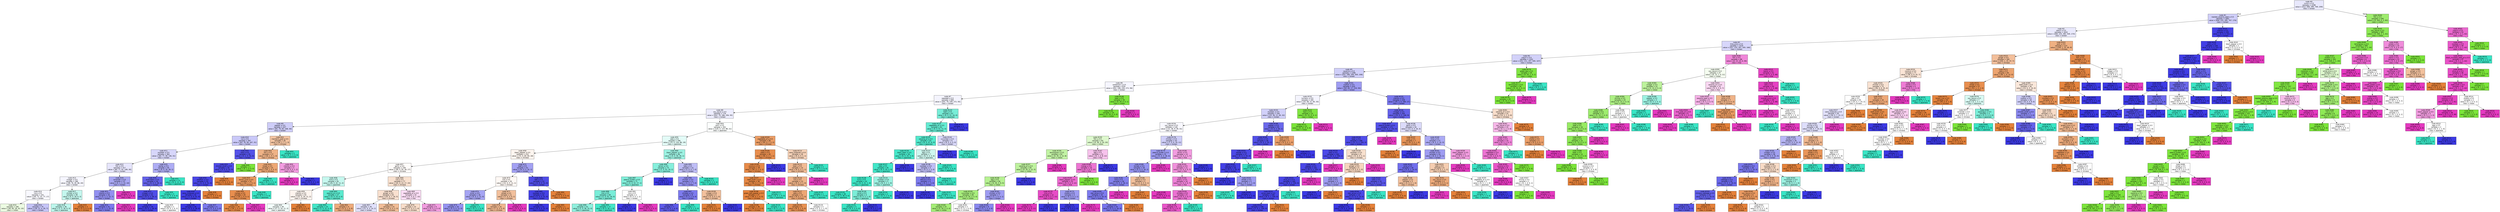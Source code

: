 digraph Tree {
node [shape=box, style="filled", color="black", fontname="helvetica"] ;
edge [fontname="helvetica"] ;
0 [label=<node &#35;0<br/>cumin &le; 0.5<br/>samples = 2298<br/>value = [412, 568, 290, 769, 259]<br/>class = korean>, fillcolor="#e8e8fc"] ;
1 [label=<node &#35;1<br/>roasted_sesame_seed &le; 0.5<br/>samples = 1862<br/>value = [409, 225, 285, 767, 176]<br/>class = korean>, fillcolor="#cfcef9"] ;
0 -> 1 [labeldistance=2.5, labelangle=45, headlabel="True"] ;
2 [label=<node &#35;2<br/>starch &le; 0.5<br/>samples = 1632<br/>value = [406, 225, 282, 545, 174]<br/>class = korean>, fillcolor="#e9e9fc"] ;
1 -> 2 ;
3 [label=<node &#35;3<br/>lime_juice &le; 0.5<br/>samples = 1419<br/>value = [257, 224, 267, 505, 166]<br/>class = korean>, fillcolor="#d7d6fa"] ;
2 -> 3 ;
4 [label=<node &#35;4<br/>yogurt &le; 0.5<br/>samples = 1331<br/>value = [251, 211, 257, 505, 107]<br/>class = korean>, fillcolor="#d2d1f9"] ;
3 -> 4 ;
5 [label=<node &#35;5<br/>cayenne &le; 0.5<br/>samples = 1286<br/>value = [251, 168, 256, 505, 106]<br/>class = korean>, fillcolor="#d0cff9"] ;
4 -> 5 ;
6 [label=<node &#35;6<br/>cardamom &le; 0.5<br/>samples = 876<br/>value = [201, 108, 239, 272, 56]<br/>class = korean>, fillcolor="#f5f5fe"] ;
5 -> 6 ;
7 [label=<node &#35;7<br/>seaweed &le; 0.5<br/>samples = 846<br/>value = [201, 79, 239, 272, 55]<br/>class = korean>, fillcolor="#f4f4fe"] ;
6 -> 7 ;
8 [label=<node &#35;8<br/>soy_sauce &le; 0.5<br/>samples = 779<br/>value = [201, 79, 188, 256, 55]<br/>class = korean>, fillcolor="#ececfd"] ;
7 -> 8 ;
9 [label=<node &#35;9<br/>pepper &le; 0.5<br/>samples = 427<br/>value = [81, 79, 65, 168, 34]<br/>class = korean>, fillcolor="#cecdf8"] ;
8 -> 9 ;
10 [label=<node &#35;10<br/>nut &le; 0.5<br/>samples = 397<br/>value = [63, 78, 58, 167, 31]<br/>class = korean>, fillcolor="#c9c8f8"] ;
9 -> 10 ;
11 [label=<node &#35;11<br/>soybean &le; 0.5<br/>samples = 362<br/>value = [60, 77, 58, 136, 31]<br/>class = korean>, fillcolor="#d7d6fa"] ;
10 -> 11 ;
12 [label=<node &#35;12<br/>fish &le; 0.5<br/>samples = 317<br/>value = [60, 77, 42, 108, 30]<br/>class = korean>, fillcolor="#e6e5fc"] ;
11 -> 12 ;
13 [label=<node &#35;13<br/>vinegar &le; 0.5<br/>samples = 280<br/>value = [58, 76, 40, 86, 20]<br/>class = korean>, fillcolor="#f5f5fe"] ;
12 -> 13 ;
14 [label=<node &#35;14<br/>rice &le; 0.5<br/>samples = 241<br/>value = [54, 71, 22, 77, 17]<br/>class = korean>, fillcolor="#f8f8fe"] ;
13 -> 14 ;
15 [label=<node &#35;15<br/>samples = 166<br/>value = [36, 60, 18, 42, 10]<br/>class = indian>, fillcolor="#ecfbe2"] ;
14 -> 15 ;
16 [label=<node &#35;16<br/>samples = 75<br/>value = [18, 11, 4, 35, 7]<br/>class = korean>, fillcolor="#c5c4f7"] ;
14 -> 16 ;
17 [label=<node &#35;17<br/>chicken &le; 0.5<br/>samples = 39<br/>value = [4, 5, 18, 9, 3]<br/>class = japanese>, fillcolor="#c4f7ee"] ;
13 -> 17 ;
18 [label=<node &#35;18<br/>samples = 36<br/>value = [1, 5, 18, 9, 3]<br/>class = japanese>, fillcolor="#bdf6ec"] ;
17 -> 18 ;
19 [label=<node &#35;19<br/>samples = 3<br/>value = [3, 0, 0, 0, 0]<br/>class = chinese>, fillcolor="#e58139"] ;
17 -> 19 ;
20 [label=<node &#35;20<br/>coriander &le; 0.5<br/>samples = 37<br/>value = [2, 1, 2, 22, 10]<br/>class = korean>, fillcolor="#a8a7f3"] ;
12 -> 20 ;
21 [label=<node &#35;21<br/>cilantro &le; 0.5<br/>samples = 34<br/>value = [2, 1, 2, 22, 7]<br/>class = korean>, fillcolor="#9391f1"] ;
20 -> 21 ;
22 [label=<node &#35;22<br/>samples = 31<br/>value = [2, 1, 2, 22, 4]<br/>class = korean>, fillcolor="#7d7bee"] ;
21 -> 22 ;
23 [label=<node &#35;23<br/>samples = 3<br/>value = [0, 0, 0, 0, 3]<br/>class = thai>, fillcolor="#e539c0"] ;
21 -> 23 ;
24 [label=<node &#35;24<br/>samples = 3<br/>value = [0, 0, 0, 0, 3]<br/>class = thai>, fillcolor="#e539c0"] ;
20 -> 24 ;
25 [label=<node &#35;25<br/>barley &le; 0.5<br/>samples = 45<br/>value = [0, 0, 16, 28, 1]<br/>class = korean>, fillcolor="#aeadf4"] ;
11 -> 25 ;
26 [label=<node &#35;26<br/>enokidake &le; 0.5<br/>samples = 34<br/>value = [0, 0, 5, 28, 1]<br/>class = korean>, fillcolor="#6462ea"] ;
25 -> 26 ;
27 [label=<node &#35;27<br/>vinegar &le; 0.5<br/>samples = 31<br/>value = [0, 0, 2, 28, 1]<br/>class = korean>, fillcolor="#504de8"] ;
26 -> 27 ;
28 [label=<node &#35;28<br/>samples = 29<br/>value = [0, 0, 1, 28, 0]<br/>class = korean>, fillcolor="#4340e6"] ;
27 -> 28 ;
29 [label=<node &#35;29<br/>samples = 2<br/>value = [0, 0, 1, 0, 1]<br/>class = japanese>, fillcolor="#ffffff"] ;
27 -> 29 ;
30 [label=<node &#35;30<br/>samples = 3<br/>value = [0, 0, 3, 0, 0]<br/>class = japanese>, fillcolor="#39e5c5"] ;
26 -> 30 ;
31 [label=<node &#35;31<br/>samples = 11<br/>value = [0, 0, 11, 0, 0]<br/>class = japanese>, fillcolor="#39e5c5"] ;
25 -> 31 ;
32 [label=<node &#35;32<br/>rose &le; 0.5<br/>samples = 35<br/>value = [3, 1, 0, 31, 0]<br/>class = korean>, fillcolor="#5452e8"] ;
10 -> 32 ;
33 [label=<node &#35;33<br/>chicken_broth &le; 0.5<br/>samples = 34<br/>value = [3, 0, 0, 31, 0]<br/>class = korean>, fillcolor="#4f4ce8"] ;
32 -> 33 ;
34 [label=<node &#35;34<br/>shellfish &le; 0.5<br/>samples = 33<br/>value = [2, 0, 0, 31, 0]<br/>class = korean>, fillcolor="#4946e7"] ;
33 -> 34 ;
35 [label=<node &#35;35<br/>cane_molasses &le; 0.5<br/>samples = 32<br/>value = [1, 0, 0, 31, 0]<br/>class = korean>, fillcolor="#423fe6"] ;
34 -> 35 ;
36 [label=<node &#35;36<br/>samples = 28<br/>value = [0, 0, 0, 28, 0]<br/>class = korean>, fillcolor="#3c39e5"] ;
35 -> 36 ;
37 [label=<node &#35;37<br/>samples = 4<br/>value = [1, 0, 0, 3, 0]<br/>class = korean>, fillcolor="#7d7bee"] ;
35 -> 37 ;
38 [label=<node &#35;38<br/>samples = 1<br/>value = [1, 0, 0, 0, 0]<br/>class = chinese>, fillcolor="#e58139"] ;
34 -> 38 ;
39 [label=<node &#35;39<br/>samples = 1<br/>value = [1, 0, 0, 0, 0]<br/>class = chinese>, fillcolor="#e58139"] ;
33 -> 39 ;
40 [label=<node &#35;40<br/>samples = 1<br/>value = [0, 1, 0, 0, 0]<br/>class = indian>, fillcolor="#7be539"] ;
32 -> 40 ;
41 [label=<node &#35;41<br/>mandarin_peel &le; 0.5<br/>samples = 30<br/>value = [18, 1, 7, 1, 3]<br/>class = chinese>, fillcolor="#f3c3a0"] ;
9 -> 41 ;
42 [label=<node &#35;42<br/>fish &le; 0.5<br/>samples = 27<br/>value = [18, 1, 4, 1, 3]<br/>class = chinese>, fillcolor="#efb286"] ;
41 -> 42 ;
43 [label=<node &#35;43<br/>bread &le; 0.5<br/>samples = 24<br/>value = [18, 1, 4, 0, 1]<br/>class = chinese>, fillcolor="#eda774"] ;
42 -> 43 ;
44 [label=<node &#35;44<br/>lemon_juice &le; 0.5<br/>samples = 22<br/>value = [18, 1, 2, 0, 1]<br/>class = chinese>, fillcolor="#ea9a61"] ;
43 -> 44 ;
45 [label=<node &#35;45<br/>mango &le; 0.5<br/>samples = 20<br/>value = [18, 1, 0, 0, 1]<br/>class = chinese>, fillcolor="#e88e4e"] ;
44 -> 45 ;
46 [label=<node &#35;46<br/>samples = 19<br/>value = [18, 1, 0, 0, 0]<br/>class = chinese>, fillcolor="#e68844"] ;
45 -> 46 ;
47 [label=<node &#35;47<br/>samples = 1<br/>value = [0, 0, 0, 0, 1]<br/>class = thai>, fillcolor="#e539c0"] ;
45 -> 47 ;
48 [label=<node &#35;48<br/>samples = 2<br/>value = [0, 0, 2, 0, 0]<br/>class = japanese>, fillcolor="#39e5c5"] ;
44 -> 48 ;
49 [label=<node &#35;49<br/>samples = 2<br/>value = [0, 0, 2, 0, 0]<br/>class = japanese>, fillcolor="#39e5c5"] ;
43 -> 49 ;
50 [label=<node &#35;50<br/>cilantro &le; 0.5<br/>samples = 3<br/>value = [0, 0, 0, 1, 2]<br/>class = thai>, fillcolor="#f29ce0"] ;
42 -> 50 ;
51 [label=<node &#35;51<br/>samples = 2<br/>value = [0, 0, 0, 0, 2]<br/>class = thai>, fillcolor="#e539c0"] ;
50 -> 51 ;
52 [label=<node &#35;52<br/>samples = 1<br/>value = [0, 0, 0, 1, 0]<br/>class = korean>, fillcolor="#3c39e5"] ;
50 -> 52 ;
53 [label=<node &#35;53<br/>samples = 3<br/>value = [0, 0, 3, 0, 0]<br/>class = japanese>, fillcolor="#39e5c5"] ;
41 -> 53 ;
54 [label=<node &#35;54<br/>pork &le; 0.5<br/>samples = 352<br/>value = [120, 0, 123, 88, 21]<br/>class = japanese>, fillcolor="#fcfffe"] ;
8 -> 54 ;
55 [label=<node &#35;55<br/>sake &le; 0.5<br/>samples = 296<br/>value = [75, 0, 116, 86, 19]<br/>class = japanese>, fillcolor="#e3fbf7"] ;
54 -> 55 ;
56 [label=<node &#35;56<br/>black_pepper &le; 0.5<br/>samples = 210<br/>value = [72, 0, 60, 60, 18]<br/>class = chinese>, fillcolor="#fdf5ef"] ;
55 -> 56 ;
57 [label=<node &#35;57<br/>garlic &le; 0.5<br/>samples = 158<br/>value = [58, 0, 55, 28, 17]<br/>class = chinese>, fillcolor="#fefbf9"] ;
56 -> 57 ;
58 [label=<node &#35;58<br/>wine &le; 0.5<br/>samples = 81<br/>value = [26, 0, 42, 11, 2]<br/>class = japanese>, fillcolor="#c5f7ee"] ;
57 -> 58 ;
59 [label=<node &#35;59<br/>cilantro &le; 0.5<br/>samples = 54<br/>value = [22, 0, 19, 11, 2]<br/>class = chinese>, fillcolor="#fdf4ee"] ;
58 -> 59 ;
60 [label=<node &#35;60<br/>samples = 49<br/>value = [17, 0, 19, 11, 2]<br/>class = japanese>, fillcolor="#f3fdfb"] ;
59 -> 60 ;
61 [label=<node &#35;61<br/>samples = 5<br/>value = [5, 0, 0, 0, 0]<br/>class = chinese>, fillcolor="#e58139"] ;
59 -> 61 ;
62 [label=<node &#35;62<br/>peanut_oil &le; 0.5<br/>samples = 27<br/>value = [4, 0, 23, 0, 0]<br/>class = japanese>, fillcolor="#5beacf"] ;
58 -> 62 ;
63 [label=<node &#35;63<br/>samples = 23<br/>value = [1, 0, 22, 0, 0]<br/>class = japanese>, fillcolor="#42e6c8"] ;
62 -> 63 ;
64 [label=<node &#35;64<br/>samples = 4<br/>value = [3, 0, 1, 0, 0]<br/>class = chinese>, fillcolor="#eeab7b"] ;
62 -> 64 ;
65 [label=<node &#35;65<br/>rice &le; 0.5<br/>samples = 77<br/>value = [32, 0, 13, 17, 15]<br/>class = chinese>, fillcolor="#f8e0ce"] ;
57 -> 65 ;
66 [label=<node &#35;66<br/>ginger &le; 0.5<br/>samples = 53<br/>value = [25, 0, 7, 16, 5]<br/>class = chinese>, fillcolor="#f9e0cf"] ;
65 -> 66 ;
67 [label=<node &#35;67<br/>samples = 30<br/>value = [11, 0, 3, 14, 2]<br/>class = korean>, fillcolor="#e0e0fb"] ;
66 -> 67 ;
68 [label=<node &#35;68<br/>samples = 23<br/>value = [14, 0, 4, 2, 3]<br/>class = chinese>, fillcolor="#f1bd97"] ;
66 -> 68 ;
69 [label=<node &#35;69<br/>vegetable_oil &le; 0.5<br/>samples = 24<br/>value = [7, 0, 6, 1, 10]<br/>class = thai>, fillcolor="#fadcf4"] ;
65 -> 69 ;
70 [label=<node &#35;70<br/>samples = 15<br/>value = [7, 0, 3, 1, 4]<br/>class = chinese>, fillcolor="#f8ddc9"] ;
69 -> 70 ;
71 [label=<node &#35;71<br/>samples = 9<br/>value = [0, 0, 3, 0, 6]<br/>class = thai>, fillcolor="#f29ce0"] ;
69 -> 71 ;
72 [label=<node &#35;72<br/>beef &le; 0.5<br/>samples = 52<br/>value = [14, 0, 5, 32, 1]<br/>class = korean>, fillcolor="#a3a1f3"] ;
56 -> 72 ;
73 [label=<node &#35;73<br/>rice &le; 0.5<br/>samples = 29<br/>value = [12, 0, 5, 11, 1]<br/>class = chinese>, fillcolor="#fef8f4"] ;
72 -> 73 ;
74 [label=<node &#35;74<br/>onion &le; 0.5<br/>samples = 18<br/>value = [5, 0, 2, 11, 0]<br/>class = korean>, fillcolor="#a5a4f3"] ;
73 -> 74 ;
75 [label=<node &#35;75<br/>samples = 16<br/>value = [5, 0, 0, 11, 0]<br/>class = korean>, fillcolor="#9593f1"] ;
74 -> 75 ;
76 [label=<node &#35;76<br/>samples = 2<br/>value = [0, 0, 2, 0, 0]<br/>class = japanese>, fillcolor="#39e5c5"] ;
74 -> 76 ;
77 [label=<node &#35;77<br/>wheat &le; 0.5<br/>samples = 11<br/>value = [7, 0, 3, 0, 1]<br/>class = chinese>, fillcolor="#f2c09c"] ;
73 -> 77 ;
78 [label=<node &#35;78<br/>samples = 10<br/>value = [7, 0, 3, 0, 0]<br/>class = chinese>, fillcolor="#f0b78e"] ;
77 -> 78 ;
79 [label=<node &#35;79<br/>samples = 1<br/>value = [0, 0, 0, 0, 1]<br/>class = thai>, fillcolor="#e539c0"] ;
77 -> 79 ;
80 [label=<node &#35;80<br/>leek &le; 0.5<br/>samples = 23<br/>value = [2, 0, 0, 21, 0]<br/>class = korean>, fillcolor="#4f4ce7"] ;
72 -> 80 ;
81 [label=<node &#35;81<br/>soybean &le; 0.5<br/>samples = 22<br/>value = [1, 0, 0, 21, 0]<br/>class = korean>, fillcolor="#4542e6"] ;
80 -> 81 ;
82 [label=<node &#35;82<br/>samples = 21<br/>value = [0, 0, 0, 21, 0]<br/>class = korean>, fillcolor="#3c39e5"] ;
81 -> 82 ;
83 [label=<node &#35;83<br/>samples = 1<br/>value = [1, 0, 0, 0, 0]<br/>class = chinese>, fillcolor="#e58139"] ;
81 -> 83 ;
84 [label=<node &#35;84<br/>samples = 1<br/>value = [1, 0, 0, 0, 0]<br/>class = chinese>, fillcolor="#e58139"] ;
80 -> 84 ;
85 [label=<node &#35;85<br/>black_pepper &le; 0.5<br/>samples = 86<br/>value = [3, 0, 56, 26, 1]<br/>class = japanese>, fillcolor="#9cf2e2"] ;
55 -> 85 ;
86 [label=<node &#35;86<br/>lemon &le; 0.5<br/>samples = 73<br/>value = [1, 0, 52, 19, 1]<br/>class = japanese>, fillcolor="#86efdc"] ;
85 -> 86 ;
87 [label=<node &#35;87<br/>peanut_butter &le; 0.5<br/>samples = 71<br/>value = [1, 0, 52, 17, 1]<br/>class = japanese>, fillcolor="#7feed9"] ;
86 -> 87 ;
88 [label=<node &#35;88<br/>rice &le; 0.5<br/>samples = 69<br/>value = [1, 0, 52, 16, 0]<br/>class = japanese>, fillcolor="#79edd8"] ;
87 -> 88 ;
89 [label=<node &#35;89<br/>samples = 52<br/>value = [1, 0, 36, 15, 0]<br/>class = japanese>, fillcolor="#8ff0de"] ;
88 -> 89 ;
90 [label=<node &#35;90<br/>samples = 17<br/>value = [0, 0, 16, 1, 0]<br/>class = japanese>, fillcolor="#45e7c9"] ;
88 -> 90 ;
91 [label=<node &#35;91<br/>rice &le; 0.5<br/>samples = 2<br/>value = [0, 0, 0, 1, 1]<br/>class = korean>, fillcolor="#ffffff"] ;
87 -> 91 ;
92 [label=<node &#35;92<br/>samples = 1<br/>value = [0, 0, 0, 1, 0]<br/>class = korean>, fillcolor="#3c39e5"] ;
91 -> 92 ;
93 [label=<node &#35;93<br/>samples = 1<br/>value = [0, 0, 0, 0, 1]<br/>class = thai>, fillcolor="#e539c0"] ;
91 -> 93 ;
94 [label=<node &#35;94<br/>samples = 2<br/>value = [0, 0, 0, 2, 0]<br/>class = korean>, fillcolor="#3c39e5"] ;
86 -> 94 ;
95 [label=<node &#35;95<br/>kelp &le; 0.5<br/>samples = 13<br/>value = [2, 0, 4, 7, 0]<br/>class = korean>, fillcolor="#bebdf6"] ;
85 -> 95 ;
96 [label=<node &#35;96<br/>chicken &le; 0.5<br/>samples = 11<br/>value = [2, 0, 2, 7, 0]<br/>class = korean>, fillcolor="#9391f1"] ;
95 -> 96 ;
97 [label=<node &#35;97<br/>shiitake &le; 0.5<br/>samples = 8<br/>value = [0, 0, 2, 6, 0]<br/>class = korean>, fillcolor="#7d7bee"] ;
96 -> 97 ;
98 [label=<node &#35;98<br/>samples = 7<br/>value = [0, 0, 1, 6, 0]<br/>class = korean>, fillcolor="#5d5ae9"] ;
97 -> 98 ;
99 [label=<node &#35;99<br/>samples = 1<br/>value = [0, 0, 1, 0, 0]<br/>class = japanese>, fillcolor="#39e5c5"] ;
97 -> 99 ;
100 [label=<node &#35;100<br/>vinegar &le; 0.5<br/>samples = 3<br/>value = [2, 0, 0, 1, 0]<br/>class = chinese>, fillcolor="#f2c09c"] ;
96 -> 100 ;
101 [label=<node &#35;101<br/>samples = 2<br/>value = [2, 0, 0, 0, 0]<br/>class = chinese>, fillcolor="#e58139"] ;
100 -> 101 ;
102 [label=<node &#35;102<br/>samples = 1<br/>value = [0, 0, 0, 1, 0]<br/>class = korean>, fillcolor="#3c39e5"] ;
100 -> 102 ;
103 [label=<node &#35;103<br/>samples = 2<br/>value = [0, 0, 2, 0, 0]<br/>class = japanese>, fillcolor="#39e5c5"] ;
95 -> 103 ;
104 [label=<node &#35;104<br/>vegetable_oil &le; 0.5<br/>samples = 56<br/>value = [45, 0, 7, 2, 2]<br/>class = chinese>, fillcolor="#eb9d65"] ;
54 -> 104 ;
105 [label=<node &#35;105<br/>yeast &le; 0.5<br/>samples = 40<br/>value = [36, 0, 2, 1, 1]<br/>class = chinese>, fillcolor="#e88e4e"] ;
104 -> 105 ;
106 [label=<node &#35;106<br/>coconut &le; 0.5<br/>samples = 39<br/>value = [36, 0, 2, 0, 1]<br/>class = chinese>, fillcolor="#e78b49"] ;
105 -> 106 ;
107 [label=<node &#35;107<br/>beef_broth &le; 0.5<br/>samples = 38<br/>value = [36, 0, 2, 0, 0]<br/>class = chinese>, fillcolor="#e68844"] ;
106 -> 107 ;
108 [label=<node &#35;108<br/>green_bell_pepper &le; 0.5<br/>samples = 37<br/>value = [36, 0, 1, 0, 0]<br/>class = chinese>, fillcolor="#e6843e"] ;
107 -> 108 ;
109 [label=<node &#35;109<br/>samples = 36<br/>value = [36, 0, 0, 0, 0]<br/>class = chinese>, fillcolor="#e58139"] ;
108 -> 109 ;
110 [label=<node &#35;110<br/>samples = 1<br/>value = [0, 0, 1, 0, 0]<br/>class = japanese>, fillcolor="#39e5c5"] ;
108 -> 110 ;
111 [label=<node &#35;111<br/>samples = 1<br/>value = [0, 0, 1, 0, 0]<br/>class = japanese>, fillcolor="#39e5c5"] ;
107 -> 111 ;
112 [label=<node &#35;112<br/>samples = 1<br/>value = [0, 0, 0, 0, 1]<br/>class = thai>, fillcolor="#e539c0"] ;
106 -> 112 ;
113 [label=<node &#35;113<br/>samples = 1<br/>value = [0, 0, 0, 1, 0]<br/>class = korean>, fillcolor="#3c39e5"] ;
105 -> 113 ;
114 [label=<node &#35;114<br/>cane_molasses &le; 0.5<br/>samples = 16<br/>value = [9, 0, 5, 1, 1]<br/>class = chinese>, fillcolor="#f6d1b7"] ;
104 -> 114 ;
115 [label=<node &#35;115<br/>bean &le; 0.5<br/>samples = 14<br/>value = [9, 0, 3, 1, 1]<br/>class = chinese>, fillcolor="#f1ba93"] ;
114 -> 115 ;
116 [label=<node &#35;116<br/>nira &le; 0.5<br/>samples = 13<br/>value = [9, 0, 3, 1, 0]<br/>class = chinese>, fillcolor="#efb388"] ;
115 -> 116 ;
117 [label=<node &#35;117<br/>sake &le; 0.5<br/>samples = 12<br/>value = [9, 0, 2, 1, 0]<br/>class = chinese>, fillcolor="#eda774"] ;
116 -> 117 ;
118 [label=<node &#35;118<br/>samples = 9<br/>value = [8, 0, 1, 0, 0]<br/>class = chinese>, fillcolor="#e89152"] ;
117 -> 118 ;
119 [label=<node &#35;119<br/>samples = 3<br/>value = [1, 0, 1, 1, 0]<br/>class = chinese>, fillcolor="#ffffff"] ;
117 -> 119 ;
120 [label=<node &#35;120<br/>samples = 1<br/>value = [0, 0, 1, 0, 0]<br/>class = japanese>, fillcolor="#39e5c5"] ;
116 -> 120 ;
121 [label=<node &#35;121<br/>samples = 1<br/>value = [0, 0, 0, 0, 1]<br/>class = thai>, fillcolor="#e539c0"] ;
115 -> 121 ;
122 [label=<node &#35;122<br/>samples = 2<br/>value = [0, 0, 2, 0, 0]<br/>class = japanese>, fillcolor="#39e5c5"] ;
114 -> 122 ;
123 [label=<node &#35;123<br/>beef &le; 0.5<br/>samples = 67<br/>value = [0, 0, 51, 16, 0]<br/>class = japanese>, fillcolor="#77edd7"] ;
7 -> 123 ;
124 [label=<node &#35;124<br/>vegetable_oil &le; 0.5<br/>samples = 62<br/>value = [0, 0, 51, 11, 0]<br/>class = japanese>, fillcolor="#64ebd2"] ;
123 -> 124 ;
125 [label=<node &#35;125<br/>sesame_oil &le; 0.5<br/>samples = 53<br/>value = [0, 0, 47, 6, 0]<br/>class = japanese>, fillcolor="#52e8cc"] ;
124 -> 125 ;
126 [label=<node &#35;126<br/>black_bean &le; 0.5<br/>samples = 46<br/>value = [0, 0, 43, 3, 0]<br/>class = japanese>, fillcolor="#47e7c9"] ;
125 -> 126 ;
127 [label=<node &#35;127<br/>kelp &le; 0.5<br/>samples = 45<br/>value = [0, 0, 43, 2, 0]<br/>class = japanese>, fillcolor="#42e6c8"] ;
126 -> 127 ;
128 [label=<node &#35;128<br/>tuna &le; 0.5<br/>samples = 42<br/>value = [0, 0, 41, 1, 0]<br/>class = japanese>, fillcolor="#3ee6c6"] ;
127 -> 128 ;
129 [label=<node &#35;129<br/>samples = 38<br/>value = [0, 0, 38, 0, 0]<br/>class = japanese>, fillcolor="#39e5c5"] ;
128 -> 129 ;
130 [label=<node &#35;130<br/>carrot &le; 0.5<br/>samples = 4<br/>value = [0, 0, 3, 1, 0]<br/>class = japanese>, fillcolor="#7beed8"] ;
128 -> 130 ;
131 [label=<node &#35;131<br/>samples = 3<br/>value = [0, 0, 3, 0, 0]<br/>class = japanese>, fillcolor="#39e5c5"] ;
130 -> 131 ;
132 [label=<node &#35;132<br/>samples = 1<br/>value = [0, 0, 0, 1, 0]<br/>class = korean>, fillcolor="#3c39e5"] ;
130 -> 132 ;
133 [label=<node &#35;133<br/>soybean &le; 0.5<br/>samples = 3<br/>value = [0, 0, 2, 1, 0]<br/>class = japanese>, fillcolor="#9cf2e2"] ;
127 -> 133 ;
134 [label=<node &#35;134<br/>samples = 2<br/>value = [0, 0, 2, 0, 0]<br/>class = japanese>, fillcolor="#39e5c5"] ;
133 -> 134 ;
135 [label=<node &#35;135<br/>samples = 1<br/>value = [0, 0, 0, 1, 0]<br/>class = korean>, fillcolor="#3c39e5"] ;
133 -> 135 ;
136 [label=<node &#35;136<br/>samples = 1<br/>value = [0, 0, 0, 1, 0]<br/>class = korean>, fillcolor="#3c39e5"] ;
126 -> 136 ;
137 [label=<node &#35;137<br/>egg &le; 0.5<br/>samples = 7<br/>value = [0, 0, 4, 3, 0]<br/>class = japanese>, fillcolor="#cef8f0"] ;
125 -> 137 ;
138 [label=<node &#35;138<br/>soybean &le; 0.5<br/>samples = 5<br/>value = [0, 0, 2, 3, 0]<br/>class = korean>, fillcolor="#bebdf6"] ;
137 -> 138 ;
139 [label=<node &#35;139<br/>lettuce &le; 0.5<br/>samples = 4<br/>value = [0, 0, 1, 3, 0]<br/>class = korean>, fillcolor="#7d7bee"] ;
138 -> 139 ;
140 [label=<node &#35;140<br/>samples = 3<br/>value = [0, 0, 0, 3, 0]<br/>class = korean>, fillcolor="#3c39e5"] ;
139 -> 140 ;
141 [label=<node &#35;141<br/>samples = 1<br/>value = [0, 0, 1, 0, 0]<br/>class = japanese>, fillcolor="#39e5c5"] ;
139 -> 141 ;
142 [label=<node &#35;142<br/>samples = 1<br/>value = [0, 0, 1, 0, 0]<br/>class = japanese>, fillcolor="#39e5c5"] ;
138 -> 142 ;
143 [label=<node &#35;143<br/>samples = 2<br/>value = [0, 0, 2, 0, 0]<br/>class = japanese>, fillcolor="#39e5c5"] ;
137 -> 143 ;
144 [label=<node &#35;144<br/>cucumber &le; 0.5<br/>samples = 9<br/>value = [0, 0, 4, 5, 0]<br/>class = korean>, fillcolor="#d8d7fa"] ;
124 -> 144 ;
145 [label=<node &#35;145<br/>samples = 5<br/>value = [0, 0, 0, 5, 0]<br/>class = korean>, fillcolor="#3c39e5"] ;
144 -> 145 ;
146 [label=<node &#35;146<br/>samples = 4<br/>value = [0, 0, 4, 0, 0]<br/>class = japanese>, fillcolor="#39e5c5"] ;
144 -> 146 ;
147 [label=<node &#35;147<br/>samples = 5<br/>value = [0, 0, 0, 5, 0]<br/>class = korean>, fillcolor="#3c39e5"] ;
123 -> 147 ;
148 [label=<node &#35;148<br/>bean &le; 0.5<br/>samples = 30<br/>value = [0, 29, 0, 0, 1]<br/>class = indian>, fillcolor="#80e640"] ;
6 -> 148 ;
149 [label=<node &#35;149<br/>samples = 29<br/>value = [0, 29, 0, 0, 0]<br/>class = indian>, fillcolor="#7be539"] ;
148 -> 149 ;
150 [label=<node &#35;150<br/>samples = 1<br/>value = [0, 0, 0, 0, 1]<br/>class = thai>, fillcolor="#e539c0"] ;
148 -> 150 ;
151 [label=<node &#35;151<br/>scallion &le; 0.5<br/>samples = 410<br/>value = [50, 60, 17, 233, 50]<br/>class = korean>, fillcolor="#9f9df2"] ;
5 -> 151 ;
152 [label=<node &#35;152<br/>turmeric &le; 0.5<br/>samples = 182<br/>value = [15, 58, 11, 65, 33]<br/>class = korean>, fillcolor="#f4f4fe"] ;
151 -> 152 ;
153 [label=<node &#35;153<br/>soybean &le; 0.5<br/>samples = 159<br/>value = [15, 36, 11, 65, 32]<br/>class = korean>, fillcolor="#d1d0f9"] ;
152 -> 153 ;
154 [label=<node &#35;154<br/>soy_sauce &le; 0.5<br/>samples = 126<br/>value = [11, 36, 9, 39, 31]<br/>class = korean>, fillcolor="#f8f8fe"] ;
153 -> 154 ;
155 [label=<node &#35;155<br/>fish &le; 0.5<br/>samples = 83<br/>value = [4, 36, 3, 20, 20]<br/>class = indian>, fillcolor="#ddf8cd"] ;
154 -> 155 ;
156 [label=<node &#35;156<br/>lemongrass &le; 0.5<br/>samples = 62<br/>value = [4, 35, 3, 12, 8]<br/>class = indian>, fillcolor="#c2f3a4"] ;
155 -> 156 ;
157 [label=<node &#35;157<br/>sesame_oil &le; 0.5<br/>samples = 59<br/>value = [4, 35, 3, 12, 5]<br/>class = indian>, fillcolor="#bef29e"] ;
156 -> 157 ;
158 [label=<node &#35;158<br/>egg &le; 0.5<br/>samples = 56<br/>value = [4, 35, 3, 9, 5]<br/>class = indian>, fillcolor="#b6f191"] ;
157 -> 158 ;
159 [label=<node &#35;159<br/>cucumber &le; 0.5<br/>samples = 49<br/>value = [3, 34, 3, 5, 4]<br/>class = indian>, fillcolor="#a8ee7c"] ;
158 -> 159 ;
160 [label=<node &#35;160<br/>samples = 47<br/>value = [2, 34, 2, 5, 4]<br/>class = indian>, fillcolor="#a4ed76"] ;
159 -> 160 ;
161 [label=<node &#35;161<br/>samples = 2<br/>value = [1, 0, 1, 0, 0]<br/>class = chinese>, fillcolor="#ffffff"] ;
159 -> 161 ;
162 [label=<node &#35;162<br/>chicken &le; 0.5<br/>samples = 7<br/>value = [1, 1, 0, 4, 1]<br/>class = korean>, fillcolor="#9e9cf2"] ;
158 -> 162 ;
163 [label=<node &#35;163<br/>samples = 6<br/>value = [1, 1, 0, 4, 0]<br/>class = korean>, fillcolor="#8a88ef"] ;
162 -> 163 ;
164 [label=<node &#35;164<br/>samples = 1<br/>value = [0, 0, 0, 0, 1]<br/>class = thai>, fillcolor="#e539c0"] ;
162 -> 164 ;
165 [label=<node &#35;165<br/>samples = 3<br/>value = [0, 0, 0, 3, 0]<br/>class = korean>, fillcolor="#3c39e5"] ;
157 -> 165 ;
166 [label=<node &#35;166<br/>samples = 3<br/>value = [0, 0, 0, 0, 3]<br/>class = thai>, fillcolor="#e539c0"] ;
156 -> 166 ;
167 [label=<node &#35;167<br/>egg &le; 0.5<br/>samples = 21<br/>value = [0, 1, 0, 8, 12]<br/>class = thai>, fillcolor="#f7c2ec"] ;
155 -> 167 ;
168 [label=<node &#35;168<br/>mango &le; 0.5<br/>samples = 16<br/>value = [0, 1, 0, 3, 12]<br/>class = thai>, fillcolor="#ed76d3"] ;
167 -> 168 ;
169 [label=<node &#35;169<br/>black_pepper &le; 0.5<br/>samples = 15<br/>value = [0, 0, 0, 3, 12]<br/>class = thai>, fillcolor="#ec6ad0"] ;
168 -> 169 ;
170 [label=<node &#35;170<br/>nira &le; 0.5<br/>samples = 12<br/>value = [0, 0, 0, 1, 11]<br/>class = thai>, fillcolor="#e74bc6"] ;
169 -> 170 ;
171 [label=<node &#35;171<br/>samples = 11<br/>value = [0, 0, 0, 0, 11]<br/>class = thai>, fillcolor="#e539c0"] ;
170 -> 171 ;
172 [label=<node &#35;172<br/>samples = 1<br/>value = [0, 0, 0, 1, 0]<br/>class = korean>, fillcolor="#3c39e5"] ;
170 -> 172 ;
173 [label=<node &#35;173<br/>shallot &le; 0.5<br/>samples = 3<br/>value = [0, 0, 0, 2, 1]<br/>class = korean>, fillcolor="#9e9cf2"] ;
169 -> 173 ;
174 [label=<node &#35;174<br/>samples = 2<br/>value = [0, 0, 0, 2, 0]<br/>class = korean>, fillcolor="#3c39e5"] ;
173 -> 174 ;
175 [label=<node &#35;175<br/>samples = 1<br/>value = [0, 0, 0, 0, 1]<br/>class = thai>, fillcolor="#e539c0"] ;
173 -> 175 ;
176 [label=<node &#35;176<br/>samples = 1<br/>value = [0, 1, 0, 0, 0]<br/>class = indian>, fillcolor="#7be539"] ;
168 -> 176 ;
177 [label=<node &#35;177<br/>samples = 5<br/>value = [0, 0, 0, 5, 0]<br/>class = korean>, fillcolor="#3c39e5"] ;
167 -> 177 ;
178 [label=<node &#35;178<br/>chicken &le; 0.5<br/>samples = 43<br/>value = [7, 0, 6, 19, 11]<br/>class = korean>, fillcolor="#cecef8"] ;
154 -> 178 ;
179 [label=<node &#35;179<br/>peanut_butter &le; 0.5<br/>samples = 31<br/>value = [5, 0, 4, 18, 4]<br/>class = korean>, fillcolor="#9d9cf2"] ;
178 -> 179 ;
180 [label=<node &#35;180<br/>tomato &le; 0.5<br/>samples = 29<br/>value = [5, 0, 4, 18, 2]<br/>class = korean>, fillcolor="#9594f1"] ;
179 -> 180 ;
181 [label=<node &#35;181<br/>lime &le; 0.5<br/>samples = 26<br/>value = [3, 0, 4, 18, 1]<br/>class = korean>, fillcolor="#8381ee"] ;
180 -> 181 ;
182 [label=<node &#35;182<br/>star_anise &le; 0.5<br/>samples = 25<br/>value = [3, 0, 4, 18, 0]<br/>class = korean>, fillcolor="#7d7bee"] ;
181 -> 182 ;
183 [label=<node &#35;183<br/>samples = 24<br/>value = [2, 0, 4, 18, 0]<br/>class = korean>, fillcolor="#7674ed"] ;
182 -> 183 ;
184 [label=<node &#35;184<br/>samples = 1<br/>value = [1, 0, 0, 0, 0]<br/>class = chinese>, fillcolor="#e58139"] ;
182 -> 184 ;
185 [label=<node &#35;185<br/>samples = 1<br/>value = [0, 0, 0, 0, 1]<br/>class = thai>, fillcolor="#e539c0"] ;
181 -> 185 ;
186 [label=<node &#35;186<br/>peanut &le; 0.5<br/>samples = 3<br/>value = [2, 0, 0, 0, 1]<br/>class = chinese>, fillcolor="#f2c09c"] ;
180 -> 186 ;
187 [label=<node &#35;187<br/>samples = 2<br/>value = [2, 0, 0, 0, 0]<br/>class = chinese>, fillcolor="#e58139"] ;
186 -> 187 ;
188 [label=<node &#35;188<br/>samples = 1<br/>value = [0, 0, 0, 0, 1]<br/>class = thai>, fillcolor="#e539c0"] ;
186 -> 188 ;
189 [label=<node &#35;189<br/>samples = 2<br/>value = [0, 0, 0, 0, 2]<br/>class = thai>, fillcolor="#e539c0"] ;
179 -> 189 ;
190 [label=<node &#35;190<br/>lemon &le; 0.5<br/>samples = 12<br/>value = [2, 0, 2, 1, 7]<br/>class = thai>, fillcolor="#f29ce0"] ;
178 -> 190 ;
191 [label=<node &#35;191<br/>cilantro &le; 0.5<br/>samples = 11<br/>value = [2, 0, 2, 0, 7]<br/>class = thai>, fillcolor="#f191dc"] ;
190 -> 191 ;
192 [label=<node &#35;192<br/>sherry &le; 0.5<br/>samples = 10<br/>value = [1, 0, 2, 0, 7]<br/>class = thai>, fillcolor="#ef83d8"] ;
191 -> 192 ;
193 [label=<node &#35;193<br/>shiitake &le; 0.5<br/>samples = 9<br/>value = [0, 0, 2, 0, 7]<br/>class = thai>, fillcolor="#ec72d2"] ;
192 -> 193 ;
194 [label=<node &#35;194<br/>samples = 8<br/>value = [0, 0, 1, 0, 7]<br/>class = thai>, fillcolor="#e955c9"] ;
193 -> 194 ;
195 [label=<node &#35;195<br/>samples = 1<br/>value = [0, 0, 1, 0, 0]<br/>class = japanese>, fillcolor="#39e5c5"] ;
193 -> 195 ;
196 [label=<node &#35;196<br/>samples = 1<br/>value = [1, 0, 0, 0, 0]<br/>class = chinese>, fillcolor="#e58139"] ;
192 -> 196 ;
197 [label=<node &#35;197<br/>samples = 1<br/>value = [1, 0, 0, 0, 0]<br/>class = chinese>, fillcolor="#e58139"] ;
191 -> 197 ;
198 [label=<node &#35;198<br/>samples = 1<br/>value = [0, 0, 0, 1, 0]<br/>class = korean>, fillcolor="#3c39e5"] ;
190 -> 198 ;
199 [label=<node &#35;199<br/>pepper &le; 0.5<br/>samples = 33<br/>value = [4, 0, 2, 26, 1]<br/>class = korean>, fillcolor="#6b69eb"] ;
153 -> 199 ;
200 [label=<node &#35;200<br/>cilantro &le; 0.5<br/>samples = 28<br/>value = [0, 0, 2, 25, 1]<br/>class = korean>, fillcolor="#5250e8"] ;
199 -> 200 ;
201 [label=<node &#35;201<br/>wasabi &le; 0.5<br/>samples = 27<br/>value = [0, 0, 2, 25, 0]<br/>class = korean>, fillcolor="#4c49e7"] ;
200 -> 201 ;
202 [label=<node &#35;202<br/>lettuce &le; 0.5<br/>samples = 26<br/>value = [0, 0, 1, 25, 0]<br/>class = korean>, fillcolor="#4441e6"] ;
201 -> 202 ;
203 [label=<node &#35;203<br/>samples = 23<br/>value = [0, 0, 0, 23, 0]<br/>class = korean>, fillcolor="#3c39e5"] ;
202 -> 203 ;
204 [label=<node &#35;204<br/>wheat &le; 0.5<br/>samples = 3<br/>value = [0, 0, 1, 2, 0]<br/>class = korean>, fillcolor="#9e9cf2"] ;
202 -> 204 ;
205 [label=<node &#35;205<br/>samples = 1<br/>value = [0, 0, 1, 0, 0]<br/>class = japanese>, fillcolor="#39e5c5"] ;
204 -> 205 ;
206 [label=<node &#35;206<br/>samples = 2<br/>value = [0, 0, 0, 2, 0]<br/>class = korean>, fillcolor="#3c39e5"] ;
204 -> 206 ;
207 [label=<node &#35;207<br/>samples = 1<br/>value = [0, 0, 1, 0, 0]<br/>class = japanese>, fillcolor="#39e5c5"] ;
201 -> 207 ;
208 [label=<node &#35;208<br/>samples = 1<br/>value = [0, 0, 0, 0, 1]<br/>class = thai>, fillcolor="#e539c0"] ;
200 -> 208 ;
209 [label=<node &#35;209<br/>bean &le; 0.5<br/>samples = 5<br/>value = [4, 0, 0, 1, 0]<br/>class = chinese>, fillcolor="#eca06a"] ;
199 -> 209 ;
210 [label=<node &#35;210<br/>samples = 4<br/>value = [4, 0, 0, 0, 0]<br/>class = chinese>, fillcolor="#e58139"] ;
209 -> 210 ;
211 [label=<node &#35;211<br/>samples = 1<br/>value = [0, 0, 0, 1, 0]<br/>class = korean>, fillcolor="#3c39e5"] ;
209 -> 211 ;
212 [label=<node &#35;212<br/>basil &le; 0.5<br/>samples = 23<br/>value = [0, 22, 0, 0, 1]<br/>class = indian>, fillcolor="#81e642"] ;
152 -> 212 ;
213 [label=<node &#35;213<br/>samples = 22<br/>value = [0, 22, 0, 0, 0]<br/>class = indian>, fillcolor="#7be539"] ;
212 -> 213 ;
214 [label=<node &#35;214<br/>samples = 1<br/>value = [0, 0, 0, 0, 1]<br/>class = thai>, fillcolor="#e539c0"] ;
212 -> 214 ;
215 [label=<node &#35;215<br/>cilantro &le; 0.5<br/>samples = 228<br/>value = [35, 2, 6, 168, 17]<br/>class = korean>, fillcolor="#7977ed"] ;
151 -> 215 ;
216 [label=<node &#35;216<br/>vinegar &le; 0.5<br/>samples = 205<br/>value = [23, 0, 5, 168, 9]<br/>class = korean>, fillcolor="#6461ea"] ;
215 -> 216 ;
217 [label=<node &#35;217<br/>peanut_butter &le; 0.5<br/>samples = 171<br/>value = [11, 0, 2, 152, 6]<br/>class = korean>, fillcolor="#5351e8"] ;
216 -> 217 ;
218 [label=<node &#35;218<br/>bean &le; 0.5<br/>samples = 168<br/>value = [11, 0, 2, 152, 3]<br/>class = korean>, fillcolor="#504de8"] ;
217 -> 218 ;
219 [label=<node &#35;219<br/>basil &le; 0.5<br/>samples = 162<br/>value = [8, 0, 2, 150, 2]<br/>class = korean>, fillcolor="#4b48e7"] ;
218 -> 219 ;
220 [label=<node &#35;220<br/>pepper &le; 0.5<br/>samples = 161<br/>value = [8, 0, 2, 150, 1]<br/>class = korean>, fillcolor="#4a47e7"] ;
219 -> 220 ;
221 [label=<node &#35;221<br/>olive_oil &le; 0.5<br/>samples = 160<br/>value = [8, 0, 2, 150, 0]<br/>class = korean>, fillcolor="#4946e7"] ;
220 -> 221 ;
222 [label=<node &#35;222<br/>anise_seed &le; 0.5<br/>samples = 159<br/>value = [8, 0, 1, 150, 0]<br/>class = korean>, fillcolor="#4845e7"] ;
221 -> 222 ;
223 [label=<node &#35;223<br/>samples = 158<br/>value = [7, 0, 1, 150, 0]<br/>class = korean>, fillcolor="#4643e6"] ;
222 -> 223 ;
224 [label=<node &#35;224<br/>samples = 1<br/>value = [1, 0, 0, 0, 0]<br/>class = chinese>, fillcolor="#e58139"] ;
222 -> 224 ;
225 [label=<node &#35;225<br/>samples = 1<br/>value = [0, 0, 1, 0, 0]<br/>class = japanese>, fillcolor="#39e5c5"] ;
221 -> 225 ;
226 [label=<node &#35;226<br/>samples = 1<br/>value = [0, 0, 0, 0, 1]<br/>class = thai>, fillcolor="#e539c0"] ;
220 -> 226 ;
227 [label=<node &#35;227<br/>samples = 1<br/>value = [0, 0, 0, 0, 1]<br/>class = thai>, fillcolor="#e539c0"] ;
219 -> 227 ;
228 [label=<node &#35;228<br/>soybean &le; 0.5<br/>samples = 6<br/>value = [3, 0, 0, 2, 1]<br/>class = chinese>, fillcolor="#f8e0ce"] ;
218 -> 228 ;
229 [label=<node &#35;229<br/>ginger &le; 0.5<br/>samples = 5<br/>value = [3, 0, 0, 2, 0]<br/>class = chinese>, fillcolor="#f6d5bd"] ;
228 -> 229 ;
230 [label=<node &#35;230<br/>onion &le; 0.5<br/>samples = 3<br/>value = [1, 0, 0, 2, 0]<br/>class = korean>, fillcolor="#9e9cf2"] ;
229 -> 230 ;
231 [label=<node &#35;231<br/>samples = 2<br/>value = [0, 0, 0, 2, 0]<br/>class = korean>, fillcolor="#3c39e5"] ;
230 -> 231 ;
232 [label=<node &#35;232<br/>samples = 1<br/>value = [1, 0, 0, 0, 0]<br/>class = chinese>, fillcolor="#e58139"] ;
230 -> 232 ;
233 [label=<node &#35;233<br/>samples = 2<br/>value = [2, 0, 0, 0, 0]<br/>class = chinese>, fillcolor="#e58139"] ;
229 -> 233 ;
234 [label=<node &#35;234<br/>samples = 1<br/>value = [0, 0, 0, 0, 1]<br/>class = thai>, fillcolor="#e539c0"] ;
228 -> 234 ;
235 [label=<node &#35;235<br/>samples = 3<br/>value = [0, 0, 0, 0, 3]<br/>class = thai>, fillcolor="#e539c0"] ;
217 -> 235 ;
236 [label=<node &#35;236<br/>garlic &le; 0.5<br/>samples = 34<br/>value = [12, 0, 3, 16, 3]<br/>class = korean>, fillcolor="#dcdbfa"] ;
216 -> 236 ;
237 [label=<node &#35;237<br/>crab &le; 0.5<br/>samples = 7<br/>value = [6, 0, 0, 1, 0]<br/>class = chinese>, fillcolor="#e9965a"] ;
236 -> 237 ;
238 [label=<node &#35;238<br/>samples = 6<br/>value = [6, 0, 0, 0, 0]<br/>class = chinese>, fillcolor="#e58139"] ;
237 -> 238 ;
239 [label=<node &#35;239<br/>samples = 1<br/>value = [0, 0, 0, 1, 0]<br/>class = korean>, fillcolor="#3c39e5"] ;
237 -> 239 ;
240 [label=<node &#35;240<br/>lime &le; 0.5<br/>samples = 27<br/>value = [6, 0, 3, 15, 3]<br/>class = korean>, fillcolor="#abaaf4"] ;
236 -> 240 ;
241 [label=<node &#35;241<br/>chicken &le; 0.5<br/>samples = 24<br/>value = [6, 0, 2, 15, 1]<br/>class = korean>, fillcolor="#9e9cf2"] ;
240 -> 241 ;
242 [label=<node &#35;242<br/>wine &le; 0.5<br/>samples = 18<br/>value = [3, 0, 1, 14, 0]<br/>class = korean>, fillcolor="#706eec"] ;
241 -> 242 ;
243 [label=<node &#35;243<br/>sake &le; 0.5<br/>samples = 15<br/>value = [1, 0, 1, 13, 0]<br/>class = korean>, fillcolor="#5855e9"] ;
242 -> 243 ;
244 [label=<node &#35;244<br/>star_anise &le; 0.5<br/>samples = 14<br/>value = [1, 0, 0, 13, 0]<br/>class = korean>, fillcolor="#4b48e7"] ;
243 -> 244 ;
245 [label=<node &#35;245<br/>samples = 13<br/>value = [0, 0, 0, 13, 0]<br/>class = korean>, fillcolor="#3c39e5"] ;
244 -> 245 ;
246 [label=<node &#35;246<br/>samples = 1<br/>value = [1, 0, 0, 0, 0]<br/>class = chinese>, fillcolor="#e58139"] ;
244 -> 246 ;
247 [label=<node &#35;247<br/>samples = 1<br/>value = [0, 0, 1, 0, 0]<br/>class = japanese>, fillcolor="#39e5c5"] ;
243 -> 247 ;
248 [label=<node &#35;248<br/>pepper &le; 0.5<br/>samples = 3<br/>value = [2, 0, 0, 1, 0]<br/>class = chinese>, fillcolor="#f2c09c"] ;
242 -> 248 ;
249 [label=<node &#35;249<br/>samples = 2<br/>value = [2, 0, 0, 0, 0]<br/>class = chinese>, fillcolor="#e58139"] ;
248 -> 249 ;
250 [label=<node &#35;250<br/>samples = 1<br/>value = [0, 0, 0, 1, 0]<br/>class = korean>, fillcolor="#3c39e5"] ;
248 -> 250 ;
251 [label=<node &#35;251<br/>sake &le; 0.5<br/>samples = 6<br/>value = [3, 0, 1, 1, 1]<br/>class = chinese>, fillcolor="#f5cdb0"] ;
241 -> 251 ;
252 [label=<node &#35;252<br/>soy_sauce &le; 0.5<br/>samples = 4<br/>value = [3, 0, 0, 0, 1]<br/>class = chinese>, fillcolor="#eeab7b"] ;
251 -> 252 ;
253 [label=<node &#35;253<br/>samples = 1<br/>value = [0, 0, 0, 0, 1]<br/>class = thai>, fillcolor="#e539c0"] ;
252 -> 253 ;
254 [label=<node &#35;254<br/>samples = 3<br/>value = [3, 0, 0, 0, 0]<br/>class = chinese>, fillcolor="#e58139"] ;
252 -> 254 ;
255 [label=<node &#35;255<br/>vegetable_oil &le; 0.5<br/>samples = 2<br/>value = [0, 0, 1, 1, 0]<br/>class = japanese>, fillcolor="#ffffff"] ;
251 -> 255 ;
256 [label=<node &#35;256<br/>samples = 1<br/>value = [0, 0, 1, 0, 0]<br/>class = japanese>, fillcolor="#39e5c5"] ;
255 -> 256 ;
257 [label=<node &#35;257<br/>samples = 1<br/>value = [0, 0, 0, 1, 0]<br/>class = korean>, fillcolor="#3c39e5"] ;
255 -> 257 ;
258 [label=<node &#35;258<br/>black_pepper &le; 0.5<br/>samples = 3<br/>value = [0, 0, 1, 0, 2]<br/>class = thai>, fillcolor="#f29ce0"] ;
240 -> 258 ;
259 [label=<node &#35;259<br/>samples = 2<br/>value = [0, 0, 0, 0, 2]<br/>class = thai>, fillcolor="#e539c0"] ;
258 -> 259 ;
260 [label=<node &#35;260<br/>samples = 1<br/>value = [0, 0, 1, 0, 0]<br/>class = japanese>, fillcolor="#39e5c5"] ;
258 -> 260 ;
261 [label=<node &#35;261<br/>sesame_oil &le; 0.5<br/>samples = 23<br/>value = [12, 2, 1, 0, 8]<br/>class = chinese>, fillcolor="#f8ddca"] ;
215 -> 261 ;
262 [label=<node &#35;262<br/>soy_sauce &le; 0.5<br/>samples = 15<br/>value = [4, 2, 1, 0, 8]<br/>class = thai>, fillcolor="#f6b7e8"] ;
261 -> 262 ;
263 [label=<node &#35;263<br/>butter &le; 0.5<br/>samples = 10<br/>value = [0, 2, 1, 0, 7]<br/>class = thai>, fillcolor="#ef83d8"] ;
262 -> 263 ;
264 [label=<node &#35;264<br/>vegetable &le; 0.5<br/>samples = 9<br/>value = [0, 2, 0, 0, 7]<br/>class = thai>, fillcolor="#ec72d2"] ;
263 -> 264 ;
265 [label=<node &#35;265<br/>coconut &le; 0.5<br/>samples = 8<br/>value = [0, 1, 0, 0, 7]<br/>class = thai>, fillcolor="#e955c9"] ;
264 -> 265 ;
266 [label=<node &#35;266<br/>samples = 6<br/>value = [0, 0, 0, 0, 6]<br/>class = thai>, fillcolor="#e539c0"] ;
265 -> 266 ;
267 [label=<node &#35;267<br/>shrimp &le; 0.5<br/>samples = 2<br/>value = [0, 1, 0, 0, 1]<br/>class = indian>, fillcolor="#ffffff"] ;
265 -> 267 ;
268 [label=<node &#35;268<br/>samples = 1<br/>value = [0, 1, 0, 0, 0]<br/>class = indian>, fillcolor="#7be539"] ;
267 -> 268 ;
269 [label=<node &#35;269<br/>samples = 1<br/>value = [0, 0, 0, 0, 1]<br/>class = thai>, fillcolor="#e539c0"] ;
267 -> 269 ;
270 [label=<node &#35;270<br/>samples = 1<br/>value = [0, 1, 0, 0, 0]<br/>class = indian>, fillcolor="#7be539"] ;
264 -> 270 ;
271 [label=<node &#35;271<br/>samples = 1<br/>value = [0, 0, 1, 0, 0]<br/>class = japanese>, fillcolor="#39e5c5"] ;
263 -> 271 ;
272 [label=<node &#35;272<br/>shallot &le; 0.5<br/>samples = 5<br/>value = [4, 0, 0, 0, 1]<br/>class = chinese>, fillcolor="#eca06a"] ;
262 -> 272 ;
273 [label=<node &#35;273<br/>samples = 4<br/>value = [4, 0, 0, 0, 0]<br/>class = chinese>, fillcolor="#e58139"] ;
272 -> 273 ;
274 [label=<node &#35;274<br/>samples = 1<br/>value = [0, 0, 0, 0, 1]<br/>class = thai>, fillcolor="#e539c0"] ;
272 -> 274 ;
275 [label=<node &#35;275<br/>samples = 8<br/>value = [8, 0, 0, 0, 0]<br/>class = chinese>, fillcolor="#e58139"] ;
261 -> 275 ;
276 [label=<node &#35;276<br/>green_tea &le; 0.5<br/>samples = 45<br/>value = [0, 43, 1, 0, 1]<br/>class = indian>, fillcolor="#81e642"] ;
4 -> 276 ;
277 [label=<node &#35;277<br/>lemongrass &le; 0.5<br/>samples = 44<br/>value = [0, 43, 0, 0, 1]<br/>class = indian>, fillcolor="#7ee63e"] ;
276 -> 277 ;
278 [label=<node &#35;278<br/>samples = 43<br/>value = [0, 43, 0, 0, 0]<br/>class = indian>, fillcolor="#7be539"] ;
277 -> 278 ;
279 [label=<node &#35;279<br/>samples = 1<br/>value = [0, 0, 0, 0, 1]<br/>class = thai>, fillcolor="#e539c0"] ;
277 -> 279 ;
280 [label=<node &#35;280<br/>samples = 1<br/>value = [0, 0, 1, 0, 0]<br/>class = japanese>, fillcolor="#39e5c5"] ;
276 -> 280 ;
281 [label=<node &#35;281<br/>fish &le; 0.5<br/>samples = 88<br/>value = [6, 13, 10, 0, 59]<br/>class = thai>, fillcolor="#ef86d8"] ;
3 -> 281 ;
282 [label=<node &#35;282<br/>soy_sauce &le; 0.5<br/>samples = 37<br/>value = [6, 13, 7, 0, 11]<br/>class = indian>, fillcolor="#f5fdf0"] ;
281 -> 282 ;
283 [label=<node &#35;283<br/>vinegar &le; 0.5<br/>samples = 22<br/>value = [1, 13, 4, 0, 4]<br/>class = indian>, fillcolor="#bdf29c"] ;
282 -> 283 ;
284 [label=<node &#35;284<br/>shrimp &le; 0.5<br/>samples = 19<br/>value = [1, 13, 2, 0, 3]<br/>class = indian>, fillcolor="#acef83"] ;
283 -> 284 ;
285 [label=<node &#35;285<br/>wasabi &le; 0.5<br/>samples = 17<br/>value = [1, 13, 1, 0, 2]<br/>class = indian>, fillcolor="#9eec6e"] ;
284 -> 285 ;
286 [label=<node &#35;286<br/>beef &le; 0.5<br/>samples = 16<br/>value = [1, 13, 0, 0, 2]<br/>class = indian>, fillcolor="#97eb63"] ;
285 -> 286 ;
287 [label=<node &#35;287<br/>yeast &le; 0.5<br/>samples = 15<br/>value = [1, 13, 0, 0, 1]<br/>class = indian>, fillcolor="#8ee955"] ;
286 -> 287 ;
288 [label=<node &#35;288<br/>bean &le; 0.5<br/>samples = 14<br/>value = [1, 13, 0, 0, 0]<br/>class = indian>, fillcolor="#85e748"] ;
287 -> 288 ;
289 [label=<node &#35;289<br/>samples = 12<br/>value = [0, 12, 0, 0, 0]<br/>class = indian>, fillcolor="#7be539"] ;
288 -> 289 ;
290 [label=<node &#35;290<br/>coconut &le; 0.5<br/>samples = 2<br/>value = [1, 1, 0, 0, 0]<br/>class = chinese>, fillcolor="#ffffff"] ;
288 -> 290 ;
291 [label=<node &#35;291<br/>samples = 1<br/>value = [1, 0, 0, 0, 0]<br/>class = chinese>, fillcolor="#e58139"] ;
290 -> 291 ;
292 [label=<node &#35;292<br/>samples = 1<br/>value = [0, 1, 0, 0, 0]<br/>class = indian>, fillcolor="#7be539"] ;
290 -> 292 ;
293 [label=<node &#35;293<br/>samples = 1<br/>value = [0, 0, 0, 0, 1]<br/>class = thai>, fillcolor="#e539c0"] ;
287 -> 293 ;
294 [label=<node &#35;294<br/>samples = 1<br/>value = [0, 0, 0, 0, 1]<br/>class = thai>, fillcolor="#e539c0"] ;
286 -> 294 ;
295 [label=<node &#35;295<br/>samples = 1<br/>value = [0, 0, 1, 0, 0]<br/>class = japanese>, fillcolor="#39e5c5"] ;
285 -> 295 ;
296 [label=<node &#35;296<br/>onion &le; 0.5<br/>samples = 2<br/>value = [0, 0, 1, 0, 1]<br/>class = japanese>, fillcolor="#ffffff"] ;
284 -> 296 ;
297 [label=<node &#35;297<br/>samples = 1<br/>value = [0, 0, 0, 0, 1]<br/>class = thai>, fillcolor="#e539c0"] ;
296 -> 297 ;
298 [label=<node &#35;298<br/>samples = 1<br/>value = [0, 0, 1, 0, 0]<br/>class = japanese>, fillcolor="#39e5c5"] ;
296 -> 298 ;
299 [label=<node &#35;299<br/>pepper &le; 0.5<br/>samples = 3<br/>value = [0, 0, 2, 0, 1]<br/>class = japanese>, fillcolor="#9cf2e2"] ;
283 -> 299 ;
300 [label=<node &#35;300<br/>samples = 2<br/>value = [0, 0, 2, 0, 0]<br/>class = japanese>, fillcolor="#39e5c5"] ;
299 -> 300 ;
301 [label=<node &#35;301<br/>samples = 1<br/>value = [0, 0, 0, 0, 1]<br/>class = thai>, fillcolor="#e539c0"] ;
299 -> 301 ;
302 [label=<node &#35;302<br/>sesame_oil &le; 0.5<br/>samples = 15<br/>value = [5, 0, 3, 0, 7]<br/>class = thai>, fillcolor="#fad7f2"] ;
282 -> 302 ;
303 [label=<node &#35;303<br/>sesame_seed &le; 0.5<br/>samples = 8<br/>value = [0, 0, 3, 0, 5]<br/>class = thai>, fillcolor="#f5b0e6"] ;
302 -> 303 ;
304 [label=<node &#35;304<br/>lime_peel_oil &le; 0.5<br/>samples = 6<br/>value = [0, 0, 1, 0, 5]<br/>class = thai>, fillcolor="#ea61cd"] ;
303 -> 304 ;
305 [label=<node &#35;305<br/>samples = 5<br/>value = [0, 0, 0, 0, 5]<br/>class = thai>, fillcolor="#e539c0"] ;
304 -> 305 ;
306 [label=<node &#35;306<br/>samples = 1<br/>value = [0, 0, 1, 0, 0]<br/>class = japanese>, fillcolor="#39e5c5"] ;
304 -> 306 ;
307 [label=<node &#35;307<br/>samples = 2<br/>value = [0, 0, 2, 0, 0]<br/>class = japanese>, fillcolor="#39e5c5"] ;
303 -> 307 ;
308 [label=<node &#35;308<br/>wine &le; 0.5<br/>samples = 7<br/>value = [5, 0, 0, 0, 2]<br/>class = chinese>, fillcolor="#efb388"] ;
302 -> 308 ;
309 [label=<node &#35;309<br/>black_pepper &le; 0.5<br/>samples = 6<br/>value = [5, 0, 0, 0, 1]<br/>class = chinese>, fillcolor="#ea9a61"] ;
308 -> 309 ;
310 [label=<node &#35;310<br/>samples = 5<br/>value = [5, 0, 0, 0, 0]<br/>class = chinese>, fillcolor="#e58139"] ;
309 -> 310 ;
311 [label=<node &#35;311<br/>samples = 1<br/>value = [0, 0, 0, 0, 1]<br/>class = thai>, fillcolor="#e539c0"] ;
309 -> 311 ;
312 [label=<node &#35;312<br/>samples = 1<br/>value = [0, 0, 0, 0, 1]<br/>class = thai>, fillcolor="#e539c0"] ;
308 -> 312 ;
313 [label=<node &#35;313<br/>bacon &le; 0.5<br/>samples = 51<br/>value = [0, 0, 3, 0, 48]<br/>class = thai>, fillcolor="#e745c4"] ;
281 -> 313 ;
314 [label=<node &#35;314<br/>sake &le; 0.5<br/>samples = 50<br/>value = [0, 0, 2, 0, 48]<br/>class = thai>, fillcolor="#e641c3"] ;
313 -> 314 ;
315 [label=<node &#35;315<br/>orange_juice &le; 0.5<br/>samples = 49<br/>value = [0, 0, 1, 0, 48]<br/>class = thai>, fillcolor="#e63dc1"] ;
314 -> 315 ;
316 [label=<node &#35;316<br/>samples = 47<br/>value = [0, 0, 0, 0, 47]<br/>class = thai>, fillcolor="#e539c0"] ;
315 -> 316 ;
317 [label=<node &#35;317<br/>honey &le; 0.5<br/>samples = 2<br/>value = [0, 0, 1, 0, 1]<br/>class = japanese>, fillcolor="#ffffff"] ;
315 -> 317 ;
318 [label=<node &#35;318<br/>samples = 1<br/>value = [0, 0, 1, 0, 0]<br/>class = japanese>, fillcolor="#39e5c5"] ;
317 -> 318 ;
319 [label=<node &#35;319<br/>samples = 1<br/>value = [0, 0, 0, 0, 1]<br/>class = thai>, fillcolor="#e539c0"] ;
317 -> 319 ;
320 [label=<node &#35;320<br/>samples = 1<br/>value = [0, 0, 1, 0, 0]<br/>class = japanese>, fillcolor="#39e5c5"] ;
314 -> 320 ;
321 [label=<node &#35;321<br/>samples = 1<br/>value = [0, 0, 1, 0, 0]<br/>class = japanese>, fillcolor="#39e5c5"] ;
313 -> 321 ;
322 [label=<node &#35;322<br/>pork &le; 0.5<br/>samples = 213<br/>value = [149, 1, 15, 40, 8]<br/>class = chinese>, fillcolor="#efb082"] ;
2 -> 322 ;
323 [label=<node &#35;323<br/>ginger &le; 0.5<br/>samples = 160<br/>value = [100, 1, 15, 37, 7]<br/>class = chinese>, fillcolor="#f2be9a"] ;
322 -> 323 ;
324 [label=<node &#35;324<br/>coconut &le; 0.5<br/>samples = 77<br/>value = [36, 0, 9, 25, 7]<br/>class = chinese>, fillcolor="#fae4d5"] ;
323 -> 324 ;
325 [label=<node &#35;325<br/>chicken &le; 0.5<br/>samples = 73<br/>value = [36, 0, 8, 25, 4]<br/>class = chinese>, fillcolor="#f9e2d2"] ;
324 -> 325 ;
326 [label=<node &#35;326<br/>pea &le; 0.5<br/>samples = 55<br/>value = [23, 0, 7, 23, 2]<br/>class = chinese>, fillcolor="#ffffff"] ;
325 -> 326 ;
327 [label=<node &#35;327<br/>cane_molasses &le; 0.5<br/>samples = 50<br/>value = [18, 0, 7, 23, 2]<br/>class = korean>, fillcolor="#e1e0fb"] ;
326 -> 327 ;
328 [label=<node &#35;328<br/>shrimp &le; 0.5<br/>samples = 48<br/>value = [18, 0, 7, 23, 0]<br/>class = korean>, fillcolor="#dedefb"] ;
327 -> 328 ;
329 [label=<node &#35;329<br/>oyster &le; 0.5<br/>samples = 39<br/>value = [12, 0, 5, 22, 0]<br/>class = korean>, fillcolor="#b7b6f5"] ;
328 -> 329 ;
330 [label=<node &#35;330<br/>vinegar &le; 0.5<br/>samples = 36<br/>value = [9, 0, 5, 22, 0]<br/>class = korean>, fillcolor="#a1a0f2"] ;
329 -> 330 ;
331 [label=<node &#35;331<br/>pineapple &le; 0.5<br/>samples = 26<br/>value = [4, 0, 3, 19, 0]<br/>class = korean>, fillcolor="#7a78ed"] ;
330 -> 331 ;
332 [label=<node &#35;332<br/>cabbage &le; 0.5<br/>samples = 24<br/>value = [2, 0, 3, 19, 0]<br/>class = korean>, fillcolor="#6a68eb"] ;
331 -> 332 ;
333 [label=<node &#35;333<br/>chinese_cabbage &le; 0.5<br/>samples = 23<br/>value = [1, 0, 3, 19, 0]<br/>class = korean>, fillcolor="#6361ea"] ;
332 -> 333 ;
334 [label=<node &#35;334<br/>samples = 22<br/>value = [0, 0, 3, 19, 0]<br/>class = korean>, fillcolor="#5b58e9"] ;
333 -> 334 ;
335 [label=<node &#35;335<br/>samples = 1<br/>value = [1, 0, 0, 0, 0]<br/>class = chinese>, fillcolor="#e58139"] ;
333 -> 335 ;
336 [label=<node &#35;336<br/>samples = 1<br/>value = [1, 0, 0, 0, 0]<br/>class = chinese>, fillcolor="#e58139"] ;
332 -> 336 ;
337 [label=<node &#35;337<br/>samples = 2<br/>value = [2, 0, 0, 0, 0]<br/>class = chinese>, fillcolor="#e58139"] ;
331 -> 337 ;
338 [label=<node &#35;338<br/>soybean &le; 0.5<br/>samples = 10<br/>value = [5, 0, 2, 3, 0]<br/>class = chinese>, fillcolor="#f8dbc6"] ;
330 -> 338 ;
339 [label=<node &#35;339<br/>butter &le; 0.5<br/>samples = 7<br/>value = [5, 0, 0, 2, 0]<br/>class = chinese>, fillcolor="#efb388"] ;
338 -> 339 ;
340 [label=<node &#35;340<br/>soy_sauce &le; 0.5<br/>samples = 6<br/>value = [5, 0, 0, 1, 0]<br/>class = chinese>, fillcolor="#ea9a61"] ;
339 -> 340 ;
341 [label=<node &#35;341<br/>samples = 4<br/>value = [4, 0, 0, 0, 0]<br/>class = chinese>, fillcolor="#e58139"] ;
340 -> 341 ;
342 [label=<node &#35;342<br/>samples = 2<br/>value = [1, 0, 0, 1, 0]<br/>class = chinese>, fillcolor="#ffffff"] ;
340 -> 342 ;
343 [label=<node &#35;343<br/>samples = 1<br/>value = [0, 0, 0, 1, 0]<br/>class = korean>, fillcolor="#3c39e5"] ;
339 -> 343 ;
344 [label=<node &#35;344<br/>mushroom &le; 0.5<br/>samples = 3<br/>value = [0, 0, 2, 1, 0]<br/>class = japanese>, fillcolor="#9cf2e2"] ;
338 -> 344 ;
345 [label=<node &#35;345<br/>samples = 2<br/>value = [0, 0, 2, 0, 0]<br/>class = japanese>, fillcolor="#39e5c5"] ;
344 -> 345 ;
346 [label=<node &#35;346<br/>samples = 1<br/>value = [0, 0, 0, 1, 0]<br/>class = korean>, fillcolor="#3c39e5"] ;
344 -> 346 ;
347 [label=<node &#35;347<br/>samples = 3<br/>value = [3, 0, 0, 0, 0]<br/>class = chinese>, fillcolor="#e58139"] ;
329 -> 347 ;
348 [label=<node &#35;348<br/>carrot &le; 0.5<br/>samples = 9<br/>value = [6, 0, 2, 1, 0]<br/>class = chinese>, fillcolor="#f0b78e"] ;
328 -> 348 ;
349 [label=<node &#35;349<br/>wheat &le; 0.5<br/>samples = 7<br/>value = [6, 0, 1, 0, 0]<br/>class = chinese>, fillcolor="#e9965a"] ;
348 -> 349 ;
350 [label=<node &#35;350<br/>samples = 6<br/>value = [6, 0, 0, 0, 0]<br/>class = chinese>, fillcolor="#e58139"] ;
349 -> 350 ;
351 [label=<node &#35;351<br/>samples = 1<br/>value = [0, 0, 1, 0, 0]<br/>class = japanese>, fillcolor="#39e5c5"] ;
349 -> 351 ;
352 [label=<node &#35;352<br/>egg &le; 0.5<br/>samples = 2<br/>value = [0, 0, 1, 1, 0]<br/>class = japanese>, fillcolor="#ffffff"] ;
348 -> 352 ;
353 [label=<node &#35;353<br/>samples = 1<br/>value = [0, 0, 0, 1, 0]<br/>class = korean>, fillcolor="#3c39e5"] ;
352 -> 353 ;
354 [label=<node &#35;354<br/>samples = 1<br/>value = [0, 0, 1, 0, 0]<br/>class = japanese>, fillcolor="#39e5c5"] ;
352 -> 354 ;
355 [label=<node &#35;355<br/>samples = 2<br/>value = [0, 0, 0, 0, 2]<br/>class = thai>, fillcolor="#e539c0"] ;
327 -> 355 ;
356 [label=<node &#35;356<br/>samples = 5<br/>value = [5, 0, 0, 0, 0]<br/>class = chinese>, fillcolor="#e58139"] ;
326 -> 356 ;
357 [label=<node &#35;357<br/>fish &le; 0.5<br/>samples = 18<br/>value = [13, 0, 1, 2, 2]<br/>class = chinese>, fillcolor="#eda877"] ;
325 -> 357 ;
358 [label=<node &#35;358<br/>beef_broth &le; 0.5<br/>samples = 13<br/>value = [12, 0, 0, 1, 0]<br/>class = chinese>, fillcolor="#e78c49"] ;
357 -> 358 ;
359 [label=<node &#35;359<br/>samples = 12<br/>value = [12, 0, 0, 0, 0]<br/>class = chinese>, fillcolor="#e58139"] ;
358 -> 359 ;
360 [label=<node &#35;360<br/>samples = 1<br/>value = [0, 0, 0, 1, 0]<br/>class = korean>, fillcolor="#3c39e5"] ;
358 -> 360 ;
361 [label=<node &#35;361<br/>bell_pepper &le; 0.5<br/>samples = 5<br/>value = [1, 0, 1, 1, 2]<br/>class = thai>, fillcolor="#f8ceef"] ;
357 -> 361 ;
362 [label=<node &#35;362<br/>onion &le; 0.5<br/>samples = 3<br/>value = [1, 0, 1, 1, 0]<br/>class = chinese>, fillcolor="#ffffff"] ;
361 -> 362 ;
363 [label=<node &#35;363<br/>cucumber &le; 0.5<br/>samples = 2<br/>value = [0, 0, 1, 1, 0]<br/>class = japanese>, fillcolor="#ffffff"] ;
362 -> 363 ;
364 [label=<node &#35;364<br/>samples = 1<br/>value = [0, 0, 1, 0, 0]<br/>class = japanese>, fillcolor="#39e5c5"] ;
363 -> 364 ;
365 [label=<node &#35;365<br/>samples = 1<br/>value = [0, 0, 0, 1, 0]<br/>class = korean>, fillcolor="#3c39e5"] ;
363 -> 365 ;
366 [label=<node &#35;366<br/>samples = 1<br/>value = [1, 0, 0, 0, 0]<br/>class = chinese>, fillcolor="#e58139"] ;
362 -> 366 ;
367 [label=<node &#35;367<br/>samples = 2<br/>value = [0, 0, 0, 0, 2]<br/>class = thai>, fillcolor="#e539c0"] ;
361 -> 367 ;
368 [label=<node &#35;368<br/>vanilla &le; 0.5<br/>samples = 4<br/>value = [0, 0, 1, 0, 3]<br/>class = thai>, fillcolor="#ee7bd5"] ;
324 -> 368 ;
369 [label=<node &#35;369<br/>samples = 3<br/>value = [0, 0, 0, 0, 3]<br/>class = thai>, fillcolor="#e539c0"] ;
368 -> 369 ;
370 [label=<node &#35;370<br/>samples = 1<br/>value = [0, 0, 1, 0, 0]<br/>class = japanese>, fillcolor="#39e5c5"] ;
368 -> 370 ;
371 [label=<node &#35;371<br/>sake &le; 0.5<br/>samples = 83<br/>value = [64, 1, 6, 12, 0]<br/>class = chinese>, fillcolor="#eca36e"] ;
323 -> 371 ;
372 [label=<node &#35;372<br/>wheat &le; 0.5<br/>samples = 57<br/>value = [51, 1, 3, 2, 0]<br/>class = chinese>, fillcolor="#e88f4f"] ;
371 -> 372 ;
373 [label=<node &#35;373<br/>brown_rice &le; 0.5<br/>samples = 50<br/>value = [49, 0, 0, 1, 0]<br/>class = chinese>, fillcolor="#e6843d"] ;
372 -> 373 ;
374 [label=<node &#35;374<br/>samples = 49<br/>value = [49, 0, 0, 0, 0]<br/>class = chinese>, fillcolor="#e58139"] ;
373 -> 374 ;
375 [label=<node &#35;375<br/>samples = 1<br/>value = [0, 0, 0, 1, 0]<br/>class = korean>, fillcolor="#3c39e5"] ;
373 -> 375 ;
376 [label=<node &#35;376<br/>soy_sauce &le; 0.5<br/>samples = 7<br/>value = [2, 1, 3, 1, 0]<br/>class = japanese>, fillcolor="#d7faf3"] ;
372 -> 376 ;
377 [label=<node &#35;377<br/>coriander &le; 0.5<br/>samples = 3<br/>value = [1, 1, 0, 1, 0]<br/>class = chinese>, fillcolor="#ffffff"] ;
376 -> 377 ;
378 [label=<node &#35;378<br/>mint &le; 0.5<br/>samples = 2<br/>value = [1, 0, 0, 1, 0]<br/>class = chinese>, fillcolor="#ffffff"] ;
377 -> 378 ;
379 [label=<node &#35;379<br/>samples = 1<br/>value = [0, 0, 0, 1, 0]<br/>class = korean>, fillcolor="#3c39e5"] ;
378 -> 379 ;
380 [label=<node &#35;380<br/>samples = 1<br/>value = [1, 0, 0, 0, 0]<br/>class = chinese>, fillcolor="#e58139"] ;
378 -> 380 ;
381 [label=<node &#35;381<br/>samples = 1<br/>value = [0, 1, 0, 0, 0]<br/>class = indian>, fillcolor="#7be539"] ;
377 -> 381 ;
382 [label=<node &#35;382<br/>asparagus &le; 0.5<br/>samples = 4<br/>value = [1, 0, 3, 0, 0]<br/>class = japanese>, fillcolor="#7beed8"] ;
376 -> 382 ;
383 [label=<node &#35;383<br/>samples = 3<br/>value = [0, 0, 3, 0, 0]<br/>class = japanese>, fillcolor="#39e5c5"] ;
382 -> 383 ;
384 [label=<node &#35;384<br/>samples = 1<br/>value = [1, 0, 0, 0, 0]<br/>class = chinese>, fillcolor="#e58139"] ;
382 -> 384 ;
385 [label=<node &#35;385<br/>beef_broth &le; 0.5<br/>samples = 26<br/>value = [13, 0, 3, 10, 0]<br/>class = chinese>, fillcolor="#fae7da"] ;
371 -> 385 ;
386 [label=<node &#35;386<br/>scallion &le; 0.5<br/>samples = 18<br/>value = [6, 0, 3, 9, 0]<br/>class = korean>, fillcolor="#cecef8"] ;
385 -> 386 ;
387 [label=<node &#35;387<br/>chicken_broth &le; 0.5<br/>samples = 7<br/>value = [0, 0, 2, 5, 0]<br/>class = korean>, fillcolor="#8a88ef"] ;
386 -> 387 ;
388 [label=<node &#35;388<br/>mackerel &le; 0.5<br/>samples = 6<br/>value = [0, 0, 1, 5, 0]<br/>class = korean>, fillcolor="#6361ea"] ;
387 -> 388 ;
389 [label=<node &#35;389<br/>samples = 4<br/>value = [0, 0, 0, 4, 0]<br/>class = korean>, fillcolor="#3c39e5"] ;
388 -> 389 ;
390 [label=<node &#35;390<br/>samples = 2<br/>value = [0, 0, 1, 1, 0]<br/>class = japanese>, fillcolor="#ffffff"] ;
388 -> 390 ;
391 [label=<node &#35;391<br/>samples = 1<br/>value = [0, 0, 1, 0, 0]<br/>class = japanese>, fillcolor="#39e5c5"] ;
387 -> 391 ;
392 [label=<node &#35;392<br/>pear &le; 0.5<br/>samples = 11<br/>value = [6, 0, 1, 4, 0]<br/>class = chinese>, fillcolor="#f8dbc6"] ;
386 -> 392 ;
393 [label=<node &#35;393<br/>grape_juice &le; 0.5<br/>samples = 9<br/>value = [6, 0, 1, 2, 0]<br/>class = chinese>, fillcolor="#f0b78e"] ;
392 -> 393 ;
394 [label=<node &#35;394<br/>pumpkin &le; 0.5<br/>samples = 8<br/>value = [6, 0, 0, 2, 0]<br/>class = chinese>, fillcolor="#eeab7b"] ;
393 -> 394 ;
395 [label=<node &#35;395<br/>vegetable &le; 0.5<br/>samples = 7<br/>value = [6, 0, 0, 1, 0]<br/>class = chinese>, fillcolor="#e9965a"] ;
394 -> 395 ;
396 [label=<node &#35;396<br/>samples = 5<br/>value = [5, 0, 0, 0, 0]<br/>class = chinese>, fillcolor="#e58139"] ;
395 -> 396 ;
397 [label=<node &#35;397<br/>shiitake &le; 0.5<br/>samples = 2<br/>value = [1, 0, 0, 1, 0]<br/>class = chinese>, fillcolor="#ffffff"] ;
395 -> 397 ;
398 [label=<node &#35;398<br/>samples = 1<br/>value = [0, 0, 0, 1, 0]<br/>class = korean>, fillcolor="#3c39e5"] ;
397 -> 398 ;
399 [label=<node &#35;399<br/>samples = 1<br/>value = [1, 0, 0, 0, 0]<br/>class = chinese>, fillcolor="#e58139"] ;
397 -> 399 ;
400 [label=<node &#35;400<br/>samples = 1<br/>value = [0, 0, 0, 1, 0]<br/>class = korean>, fillcolor="#3c39e5"] ;
394 -> 400 ;
401 [label=<node &#35;401<br/>samples = 1<br/>value = [0, 0, 1, 0, 0]<br/>class = japanese>, fillcolor="#39e5c5"] ;
393 -> 401 ;
402 [label=<node &#35;402<br/>samples = 2<br/>value = [0, 0, 0, 2, 0]<br/>class = korean>, fillcolor="#3c39e5"] ;
392 -> 402 ;
403 [label=<node &#35;403<br/>mustard &le; 0.5<br/>samples = 8<br/>value = [7, 0, 0, 1, 0]<br/>class = chinese>, fillcolor="#e99355"] ;
385 -> 403 ;
404 [label=<node &#35;404<br/>samples = 7<br/>value = [7, 0, 0, 0, 0]<br/>class = chinese>, fillcolor="#e58139"] ;
403 -> 404 ;
405 [label=<node &#35;405<br/>samples = 1<br/>value = [0, 0, 0, 1, 0]<br/>class = korean>, fillcolor="#3c39e5"] ;
403 -> 405 ;
406 [label=<node &#35;406<br/>fish &le; 0.5<br/>samples = 53<br/>value = [49, 0, 0, 3, 1]<br/>class = chinese>, fillcolor="#e78b49"] ;
322 -> 406 ;
407 [label=<node &#35;407<br/>barley &le; 0.5<br/>samples = 51<br/>value = [49, 0, 0, 2, 0]<br/>class = chinese>, fillcolor="#e68641"] ;
406 -> 407 ;
408 [label=<node &#35;408<br/>lettuce &le; 0.5<br/>samples = 50<br/>value = [49, 0, 0, 1, 0]<br/>class = chinese>, fillcolor="#e6843d"] ;
407 -> 408 ;
409 [label=<node &#35;409<br/>samples = 49<br/>value = [49, 0, 0, 0, 0]<br/>class = chinese>, fillcolor="#e58139"] ;
408 -> 409 ;
410 [label=<node &#35;410<br/>samples = 1<br/>value = [0, 0, 0, 1, 0]<br/>class = korean>, fillcolor="#3c39e5"] ;
408 -> 410 ;
411 [label=<node &#35;411<br/>samples = 1<br/>value = [0, 0, 0, 1, 0]<br/>class = korean>, fillcolor="#3c39e5"] ;
407 -> 411 ;
412 [label=<node &#35;412<br/>vinegar &le; 0.5<br/>samples = 2<br/>value = [0, 0, 0, 1, 1]<br/>class = korean>, fillcolor="#ffffff"] ;
406 -> 412 ;
413 [label=<node &#35;413<br/>samples = 1<br/>value = [0, 0, 0, 1, 0]<br/>class = korean>, fillcolor="#3c39e5"] ;
412 -> 413 ;
414 [label=<node &#35;414<br/>samples = 1<br/>value = [0, 0, 0, 0, 1]<br/>class = thai>, fillcolor="#e539c0"] ;
412 -> 414 ;
415 [label=<node &#35;415<br/>cilantro &le; 0.5<br/>samples = 230<br/>value = [3, 0, 3, 222, 2]<br/>class = korean>, fillcolor="#4340e6"] ;
1 -> 415 ;
416 [label=<node &#35;416<br/>palm &le; 0.5<br/>samples = 228<br/>value = [2, 0, 3, 222, 1]<br/>class = korean>, fillcolor="#413ee6"] ;
415 -> 416 ;
417 [label=<node &#35;417<br/>beef_broth &le; 0.5<br/>samples = 227<br/>value = [2, 0, 3, 222, 0]<br/>class = korean>, fillcolor="#403de6"] ;
416 -> 417 ;
418 [label=<node &#35;418<br/>mustard &le; 0.5<br/>samples = 217<br/>value = [1, 0, 2, 214, 0]<br/>class = korean>, fillcolor="#3f3ce5"] ;
417 -> 418 ;
419 [label=<node &#35;419<br/>tuna &le; 0.5<br/>samples = 212<br/>value = [1, 0, 1, 210, 0]<br/>class = korean>, fillcolor="#3e3be5"] ;
418 -> 419 ;
420 [label=<node &#35;420<br/>starch &le; 0.5<br/>samples = 207<br/>value = [1, 0, 0, 206, 0]<br/>class = korean>, fillcolor="#3d3ae5"] ;
419 -> 420 ;
421 [label=<node &#35;421<br/>samples = 196<br/>value = [0, 0, 0, 196, 0]<br/>class = korean>, fillcolor="#3c39e5"] ;
420 -> 421 ;
422 [label=<node &#35;422<br/>vegetable_oil &le; 0.5<br/>samples = 11<br/>value = [1, 0, 0, 10, 0]<br/>class = korean>, fillcolor="#504de8"] ;
420 -> 422 ;
423 [label=<node &#35;423<br/>samples = 9<br/>value = [0, 0, 0, 9, 0]<br/>class = korean>, fillcolor="#3c39e5"] ;
422 -> 423 ;
424 [label=<node &#35;424<br/>black_pepper &le; 0.5<br/>samples = 2<br/>value = [1, 0, 0, 1, 0]<br/>class = chinese>, fillcolor="#ffffff"] ;
422 -> 424 ;
425 [label=<node &#35;425<br/>samples = 1<br/>value = [0, 0, 0, 1, 0]<br/>class = korean>, fillcolor="#3c39e5"] ;
424 -> 425 ;
426 [label=<node &#35;426<br/>samples = 1<br/>value = [1, 0, 0, 0, 0]<br/>class = chinese>, fillcolor="#e58139"] ;
424 -> 426 ;
427 [label=<node &#35;427<br/>nut &le; 0.5<br/>samples = 5<br/>value = [0, 0, 1, 4, 0]<br/>class = korean>, fillcolor="#6d6aec"] ;
419 -> 427 ;
428 [label=<node &#35;428<br/>samples = 4<br/>value = [0, 0, 0, 4, 0]<br/>class = korean>, fillcolor="#3c39e5"] ;
427 -> 428 ;
429 [label=<node &#35;429<br/>samples = 1<br/>value = [0, 0, 1, 0, 0]<br/>class = japanese>, fillcolor="#39e5c5"] ;
427 -> 429 ;
430 [label=<node &#35;430<br/>vegetable &le; 0.5<br/>samples = 5<br/>value = [0, 0, 1, 4, 0]<br/>class = korean>, fillcolor="#6d6aec"] ;
418 -> 430 ;
431 [label=<node &#35;431<br/>cucumber &le; 0.5<br/>samples = 2<br/>value = [0, 0, 1, 1, 0]<br/>class = japanese>, fillcolor="#ffffff"] ;
430 -> 431 ;
432 [label=<node &#35;432<br/>samples = 1<br/>value = [0, 0, 0, 1, 0]<br/>class = korean>, fillcolor="#3c39e5"] ;
431 -> 432 ;
433 [label=<node &#35;433<br/>samples = 1<br/>value = [0, 0, 1, 0, 0]<br/>class = japanese>, fillcolor="#39e5c5"] ;
431 -> 433 ;
434 [label=<node &#35;434<br/>samples = 3<br/>value = [0, 0, 0, 3, 0]<br/>class = korean>, fillcolor="#3c39e5"] ;
430 -> 434 ;
435 [label=<node &#35;435<br/>garlic &le; 0.5<br/>samples = 10<br/>value = [1, 0, 1, 8, 0]<br/>class = korean>, fillcolor="#6765eb"] ;
417 -> 435 ;
436 [label=<node &#35;436<br/>samples = 1<br/>value = [0, 0, 1, 0, 0]<br/>class = japanese>, fillcolor="#39e5c5"] ;
435 -> 436 ;
437 [label=<node &#35;437<br/>vinegar &le; 0.5<br/>samples = 9<br/>value = [1, 0, 0, 8, 0]<br/>class = korean>, fillcolor="#5452e8"] ;
435 -> 437 ;
438 [label=<node &#35;438<br/>samples = 8<br/>value = [0, 0, 0, 8, 0]<br/>class = korean>, fillcolor="#3c39e5"] ;
437 -> 438 ;
439 [label=<node &#35;439<br/>samples = 1<br/>value = [1, 0, 0, 0, 0]<br/>class = chinese>, fillcolor="#e58139"] ;
437 -> 439 ;
440 [label=<node &#35;440<br/>samples = 1<br/>value = [0, 0, 0, 0, 1]<br/>class = thai>, fillcolor="#e539c0"] ;
416 -> 440 ;
441 [label=<node &#35;441<br/>black_pepper &le; 0.5<br/>samples = 2<br/>value = [1, 0, 0, 0, 1]<br/>class = chinese>, fillcolor="#ffffff"] ;
415 -> 441 ;
442 [label=<node &#35;442<br/>samples = 1<br/>value = [1, 0, 0, 0, 0]<br/>class = chinese>, fillcolor="#e58139"] ;
441 -> 442 ;
443 [label=<node &#35;443<br/>samples = 1<br/>value = [0, 0, 0, 0, 1]<br/>class = thai>, fillcolor="#e539c0"] ;
441 -> 443 ;
444 [label=<node &#35;444<br/>fish &le; 0.5<br/>samples = 436<br/>value = [3, 343, 5, 2, 83]<br/>class = indian>, fillcolor="#9eec6d"] ;
0 -> 444 [labeldistance=2.5, labelangle=-45, headlabel="False"] ;
445 [label=<node &#35;445<br/>soy_sauce &le; 0.5<br/>samples = 383<br/>value = [3, 336, 2, 1, 41]<br/>class = indian>, fillcolor="#8de954"] ;
444 -> 445 ;
446 [label=<node &#35;446<br/>lemongrass &le; 0.5<br/>samples = 358<br/>value = [1, 330, 2, 1, 24]<br/>class = indian>, fillcolor="#86e74a"] ;
445 -> 446 ;
447 [label=<node &#35;447<br/>shallot &le; 0.5<br/>samples = 352<br/>value = [1, 329, 2, 1, 19]<br/>class = indian>, fillcolor="#84e747"] ;
446 -> 447 ;
448 [label=<node &#35;448<br/>marjoram &le; 0.5<br/>samples = 339<br/>value = [0, 322, 2, 1, 14]<br/>class = indian>, fillcolor="#82e643"] ;
447 -> 448 ;
449 [label=<node &#35;449<br/>basil &le; 0.5<br/>samples = 337<br/>value = [0, 322, 2, 1, 12]<br/>class = indian>, fillcolor="#81e642"] ;
448 -> 449 ;
450 [label=<node &#35;450<br/>roasted_sesame_seed &le; 0.5<br/>samples = 332<br/>value = [0, 320, 2, 1, 9]<br/>class = indian>, fillcolor="#80e640"] ;
449 -> 450 ;
451 [label=<node &#35;451<br/>smoked_salmon &le; 0.5<br/>samples = 331<br/>value = [0, 320, 1, 1, 9]<br/>class = indian>, fillcolor="#80e640"] ;
450 -> 451 ;
452 [label=<node &#35;452<br/>asparagus &le; 0.5<br/>samples = 330<br/>value = [0, 320, 0, 1, 9]<br/>class = indian>, fillcolor="#7fe63f"] ;
451 -> 452 ;
453 [label=<node &#35;453<br/>star_anise &le; 0.5<br/>samples = 329<br/>value = [0, 320, 0, 1, 8]<br/>class = indian>, fillcolor="#7fe63f"] ;
452 -> 453 ;
454 [label=<node &#35;454<br/>peanut_butter &le; 0.5<br/>samples = 328<br/>value = [0, 320, 0, 1, 7]<br/>class = indian>, fillcolor="#7ee63e"] ;
453 -> 454 ;
455 [label=<node &#35;455<br/>squash &le; 0.5<br/>samples = 324<br/>value = [0, 318, 0, 1, 5]<br/>class = indian>, fillcolor="#7de53d"] ;
454 -> 455 ;
456 [label=<node &#35;456<br/>starch &le; 0.5<br/>samples = 322<br/>value = [0, 317, 0, 1, 4]<br/>class = indian>, fillcolor="#7de53c"] ;
455 -> 456 ;
457 [label=<node &#35;457<br/>beef &le; 0.5<br/>samples = 318<br/>value = [0, 314, 0, 1, 3]<br/>class = indian>, fillcolor="#7de53c"] ;
456 -> 457 ;
458 [label=<node &#35;458<br/>samples = 310<br/>value = [0, 307, 0, 0, 3]<br/>class = indian>, fillcolor="#7ce53b"] ;
457 -> 458 ;
459 [label=<node &#35;459<br/>samples = 8<br/>value = [0, 7, 0, 1, 0]<br/>class = indian>, fillcolor="#8ee955"] ;
457 -> 459 ;
460 [label=<node &#35;460<br/>cayenne &le; 0.5<br/>samples = 4<br/>value = [0, 3, 0, 0, 1]<br/>class = indian>, fillcolor="#a7ee7b"] ;
456 -> 460 ;
461 [label=<node &#35;461<br/>samples = 1<br/>value = [0, 0, 0, 0, 1]<br/>class = thai>, fillcolor="#e539c0"] ;
460 -> 461 ;
462 [label=<node &#35;462<br/>samples = 3<br/>value = [0, 3, 0, 0, 0]<br/>class = indian>, fillcolor="#7be539"] ;
460 -> 462 ;
463 [label=<node &#35;463<br/>honey &le; 0.5<br/>samples = 2<br/>value = [0, 1, 0, 0, 1]<br/>class = indian>, fillcolor="#ffffff"] ;
455 -> 463 ;
464 [label=<node &#35;464<br/>samples = 1<br/>value = [0, 0, 0, 0, 1]<br/>class = thai>, fillcolor="#e539c0"] ;
463 -> 464 ;
465 [label=<node &#35;465<br/>samples = 1<br/>value = [0, 1, 0, 0, 0]<br/>class = indian>, fillcolor="#7be539"] ;
463 -> 465 ;
466 [label=<node &#35;466<br/>wheat &le; 0.5<br/>samples = 4<br/>value = [0, 2, 0, 0, 2]<br/>class = indian>, fillcolor="#ffffff"] ;
454 -> 466 ;
467 [label=<node &#35;467<br/>samples = 2<br/>value = [0, 2, 0, 0, 0]<br/>class = indian>, fillcolor="#7be539"] ;
466 -> 467 ;
468 [label=<node &#35;468<br/>samples = 2<br/>value = [0, 0, 0, 0, 2]<br/>class = thai>, fillcolor="#e539c0"] ;
466 -> 468 ;
469 [label=<node &#35;469<br/>samples = 1<br/>value = [0, 0, 0, 0, 1]<br/>class = thai>, fillcolor="#e539c0"] ;
453 -> 469 ;
470 [label=<node &#35;470<br/>samples = 1<br/>value = [0, 0, 0, 0, 1]<br/>class = thai>, fillcolor="#e539c0"] ;
452 -> 470 ;
471 [label=<node &#35;471<br/>samples = 1<br/>value = [0, 0, 1, 0, 0]<br/>class = japanese>, fillcolor="#39e5c5"] ;
451 -> 471 ;
472 [label=<node &#35;472<br/>samples = 1<br/>value = [0, 0, 1, 0, 0]<br/>class = japanese>, fillcolor="#39e5c5"] ;
450 -> 472 ;
473 [label=<node &#35;473<br/>coconut &le; 0.5<br/>samples = 5<br/>value = [0, 2, 0, 0, 3]<br/>class = thai>, fillcolor="#f6bdea"] ;
449 -> 473 ;
474 [label=<node &#35;474<br/>samples = 2<br/>value = [0, 2, 0, 0, 0]<br/>class = indian>, fillcolor="#7be539"] ;
473 -> 474 ;
475 [label=<node &#35;475<br/>samples = 3<br/>value = [0, 0, 0, 0, 3]<br/>class = thai>, fillcolor="#e539c0"] ;
473 -> 475 ;
476 [label=<node &#35;476<br/>samples = 2<br/>value = [0, 0, 0, 0, 2]<br/>class = thai>, fillcolor="#e539c0"] ;
448 -> 476 ;
477 [label=<node &#35;477<br/>white_wine &le; 0.5<br/>samples = 13<br/>value = [1, 7, 0, 0, 5]<br/>class = indian>, fillcolor="#def8ce"] ;
447 -> 477 ;
478 [label=<node &#35;478<br/>chicken_broth &le; 0.5<br/>samples = 10<br/>value = [1, 7, 0, 0, 2]<br/>class = indian>, fillcolor="#acef83"] ;
477 -> 478 ;
479 [label=<node &#35;479<br/>egg &le; 0.5<br/>samples = 9<br/>value = [0, 7, 0, 0, 2]<br/>class = indian>, fillcolor="#a1ec72"] ;
478 -> 479 ;
480 [label=<node &#35;480<br/>rice &le; 0.5<br/>samples = 8<br/>value = [0, 7, 0, 0, 1]<br/>class = indian>, fillcolor="#8ee955"] ;
479 -> 480 ;
481 [label=<node &#35;481<br/>samples = 6<br/>value = [0, 6, 0, 0, 0]<br/>class = indian>, fillcolor="#7be539"] ;
480 -> 481 ;
482 [label=<node &#35;482<br/>samples = 2<br/>value = [0, 1, 0, 0, 1]<br/>class = indian>, fillcolor="#ffffff"] ;
480 -> 482 ;
483 [label=<node &#35;483<br/>samples = 1<br/>value = [0, 0, 0, 0, 1]<br/>class = thai>, fillcolor="#e539c0"] ;
479 -> 483 ;
484 [label=<node &#35;484<br/>samples = 1<br/>value = [1, 0, 0, 0, 0]<br/>class = chinese>, fillcolor="#e58139"] ;
478 -> 484 ;
485 [label=<node &#35;485<br/>samples = 3<br/>value = [0, 0, 0, 0, 3]<br/>class = thai>, fillcolor="#e539c0"] ;
477 -> 485 ;
486 [label=<node &#35;486<br/>lime_juice &le; 0.5<br/>samples = 6<br/>value = [0, 1, 0, 0, 5]<br/>class = thai>, fillcolor="#ea61cd"] ;
446 -> 486 ;
487 [label=<node &#35;487<br/>samples = 4<br/>value = [0, 0, 0, 0, 4]<br/>class = thai>, fillcolor="#e539c0"] ;
486 -> 487 ;
488 [label=<node &#35;488<br/>samples = 2<br/>value = [0, 1, 0, 0, 1]<br/>class = indian>, fillcolor="#ffffff"] ;
486 -> 488 ;
489 [label=<node &#35;489<br/>potato &le; 0.5<br/>samples = 25<br/>value = [2, 6, 0, 0, 17]<br/>class = thai>, fillcolor="#f08cdb"] ;
445 -> 489 ;
490 [label=<node &#35;490<br/>starch &le; 0.5<br/>samples = 22<br/>value = [2, 3, 0, 0, 17]<br/>class = thai>, fillcolor="#ec6dd1"] ;
489 -> 490 ;
491 [label=<node &#35;491<br/>cauliflower &le; 0.5<br/>samples = 19<br/>value = [0, 3, 0, 0, 16]<br/>class = thai>, fillcolor="#ea5ecc"] ;
490 -> 491 ;
492 [label=<node &#35;492<br/>sweet_potato &le; 0.5<br/>samples = 18<br/>value = [0, 2, 0, 0, 16]<br/>class = thai>, fillcolor="#e852c8"] ;
491 -> 492 ;
493 [label=<node &#35;493<br/>scallop &le; 0.5<br/>samples = 16<br/>value = [0, 1, 0, 0, 15]<br/>class = thai>, fillcolor="#e746c4"] ;
492 -> 493 ;
494 [label=<node &#35;494<br/>samples = 14<br/>value = [0, 0, 0, 0, 14]<br/>class = thai>, fillcolor="#e539c0"] ;
493 -> 494 ;
495 [label=<node &#35;495<br/>samples = 2<br/>value = [0, 1, 0, 0, 1]<br/>class = indian>, fillcolor="#ffffff"] ;
493 -> 495 ;
496 [label=<node &#35;496<br/>samples = 2<br/>value = [0, 1, 0, 0, 1]<br/>class = indian>, fillcolor="#ffffff"] ;
492 -> 496 ;
497 [label=<node &#35;497<br/>samples = 1<br/>value = [0, 1, 0, 0, 0]<br/>class = indian>, fillcolor="#7be539"] ;
491 -> 497 ;
498 [label=<node &#35;498<br/>ginger &le; 0.5<br/>samples = 3<br/>value = [2, 0, 0, 0, 1]<br/>class = chinese>, fillcolor="#f2c09c"] ;
490 -> 498 ;
499 [label=<node &#35;499<br/>samples = 1<br/>value = [0, 0, 0, 0, 1]<br/>class = thai>, fillcolor="#e539c0"] ;
498 -> 499 ;
500 [label=<node &#35;500<br/>samples = 2<br/>value = [2, 0, 0, 0, 0]<br/>class = chinese>, fillcolor="#e58139"] ;
498 -> 500 ;
501 [label=<node &#35;501<br/>samples = 3<br/>value = [0, 3, 0, 0, 0]<br/>class = indian>, fillcolor="#7be539"] ;
489 -> 501 ;
502 [label=<node &#35;502<br/>yogurt &le; 0.5<br/>samples = 53<br/>value = [0, 7, 3, 1, 42]<br/>class = thai>, fillcolor="#eb68cf"] ;
444 -> 502 ;
503 [label=<node &#35;503<br/>soybean &le; 0.5<br/>samples = 49<br/>value = [0, 3, 3, 1, 42]<br/>class = thai>, fillcolor="#e957ca"] ;
502 -> 503 ;
504 [label=<node &#35;504<br/>black_mustard_seed_oil &le; 0.5<br/>samples = 47<br/>value = [0, 3, 1, 1, 42]<br/>class = thai>, fillcolor="#e850c7"] ;
503 -> 504 ;
505 [label=<node &#35;505<br/>olive_oil &le; 0.5<br/>samples = 46<br/>value = [0, 2, 1, 1, 42]<br/>class = thai>, fillcolor="#e74bc6"] ;
504 -> 505 ;
506 [label=<node &#35;506<br/>beef_broth &le; 0.5<br/>samples = 45<br/>value = [0, 1, 1, 1, 42]<br/>class = thai>, fillcolor="#e746c4"] ;
505 -> 506 ;
507 [label=<node &#35;507<br/>coconut &le; 0.5<br/>samples = 43<br/>value = [0, 0, 1, 1, 41]<br/>class = thai>, fillcolor="#e642c3"] ;
506 -> 507 ;
508 [label=<node &#35;508<br/>black_pepper &le; 0.5<br/>samples = 5<br/>value = [0, 0, 1, 1, 3]<br/>class = thai>, fillcolor="#f29ce0"] ;
507 -> 508 ;
509 [label=<node &#35;509<br/>samples = 3<br/>value = [0, 0, 0, 0, 3]<br/>class = thai>, fillcolor="#e539c0"] ;
508 -> 509 ;
510 [label=<node &#35;510<br/>egg &le; 0.5<br/>samples = 2<br/>value = [0, 0, 1, 1, 0]<br/>class = japanese>, fillcolor="#ffffff"] ;
508 -> 510 ;
511 [label=<node &#35;511<br/>samples = 1<br/>value = [0, 0, 1, 0, 0]<br/>class = japanese>, fillcolor="#39e5c5"] ;
510 -> 511 ;
512 [label=<node &#35;512<br/>samples = 1<br/>value = [0, 0, 0, 1, 0]<br/>class = korean>, fillcolor="#3c39e5"] ;
510 -> 512 ;
513 [label=<node &#35;513<br/>samples = 38<br/>value = [0, 0, 0, 0, 38]<br/>class = thai>, fillcolor="#e539c0"] ;
507 -> 513 ;
514 [label=<node &#35;514<br/>shallot &le; 0.5<br/>samples = 2<br/>value = [0, 1, 0, 0, 1]<br/>class = indian>, fillcolor="#ffffff"] ;
506 -> 514 ;
515 [label=<node &#35;515<br/>samples = 1<br/>value = [0, 1, 0, 0, 0]<br/>class = indian>, fillcolor="#7be539"] ;
514 -> 515 ;
516 [label=<node &#35;516<br/>samples = 1<br/>value = [0, 0, 0, 0, 1]<br/>class = thai>, fillcolor="#e539c0"] ;
514 -> 516 ;
517 [label=<node &#35;517<br/>samples = 1<br/>value = [0, 1, 0, 0, 0]<br/>class = indian>, fillcolor="#7be539"] ;
505 -> 517 ;
518 [label=<node &#35;518<br/>samples = 1<br/>value = [0, 1, 0, 0, 0]<br/>class = indian>, fillcolor="#7be539"] ;
504 -> 518 ;
519 [label=<node &#35;519<br/>samples = 2<br/>value = [0, 0, 2, 0, 0]<br/>class = japanese>, fillcolor="#39e5c5"] ;
503 -> 519 ;
520 [label=<node &#35;520<br/>samples = 4<br/>value = [0, 4, 0, 0, 0]<br/>class = indian>, fillcolor="#7be539"] ;
502 -> 520 ;
}